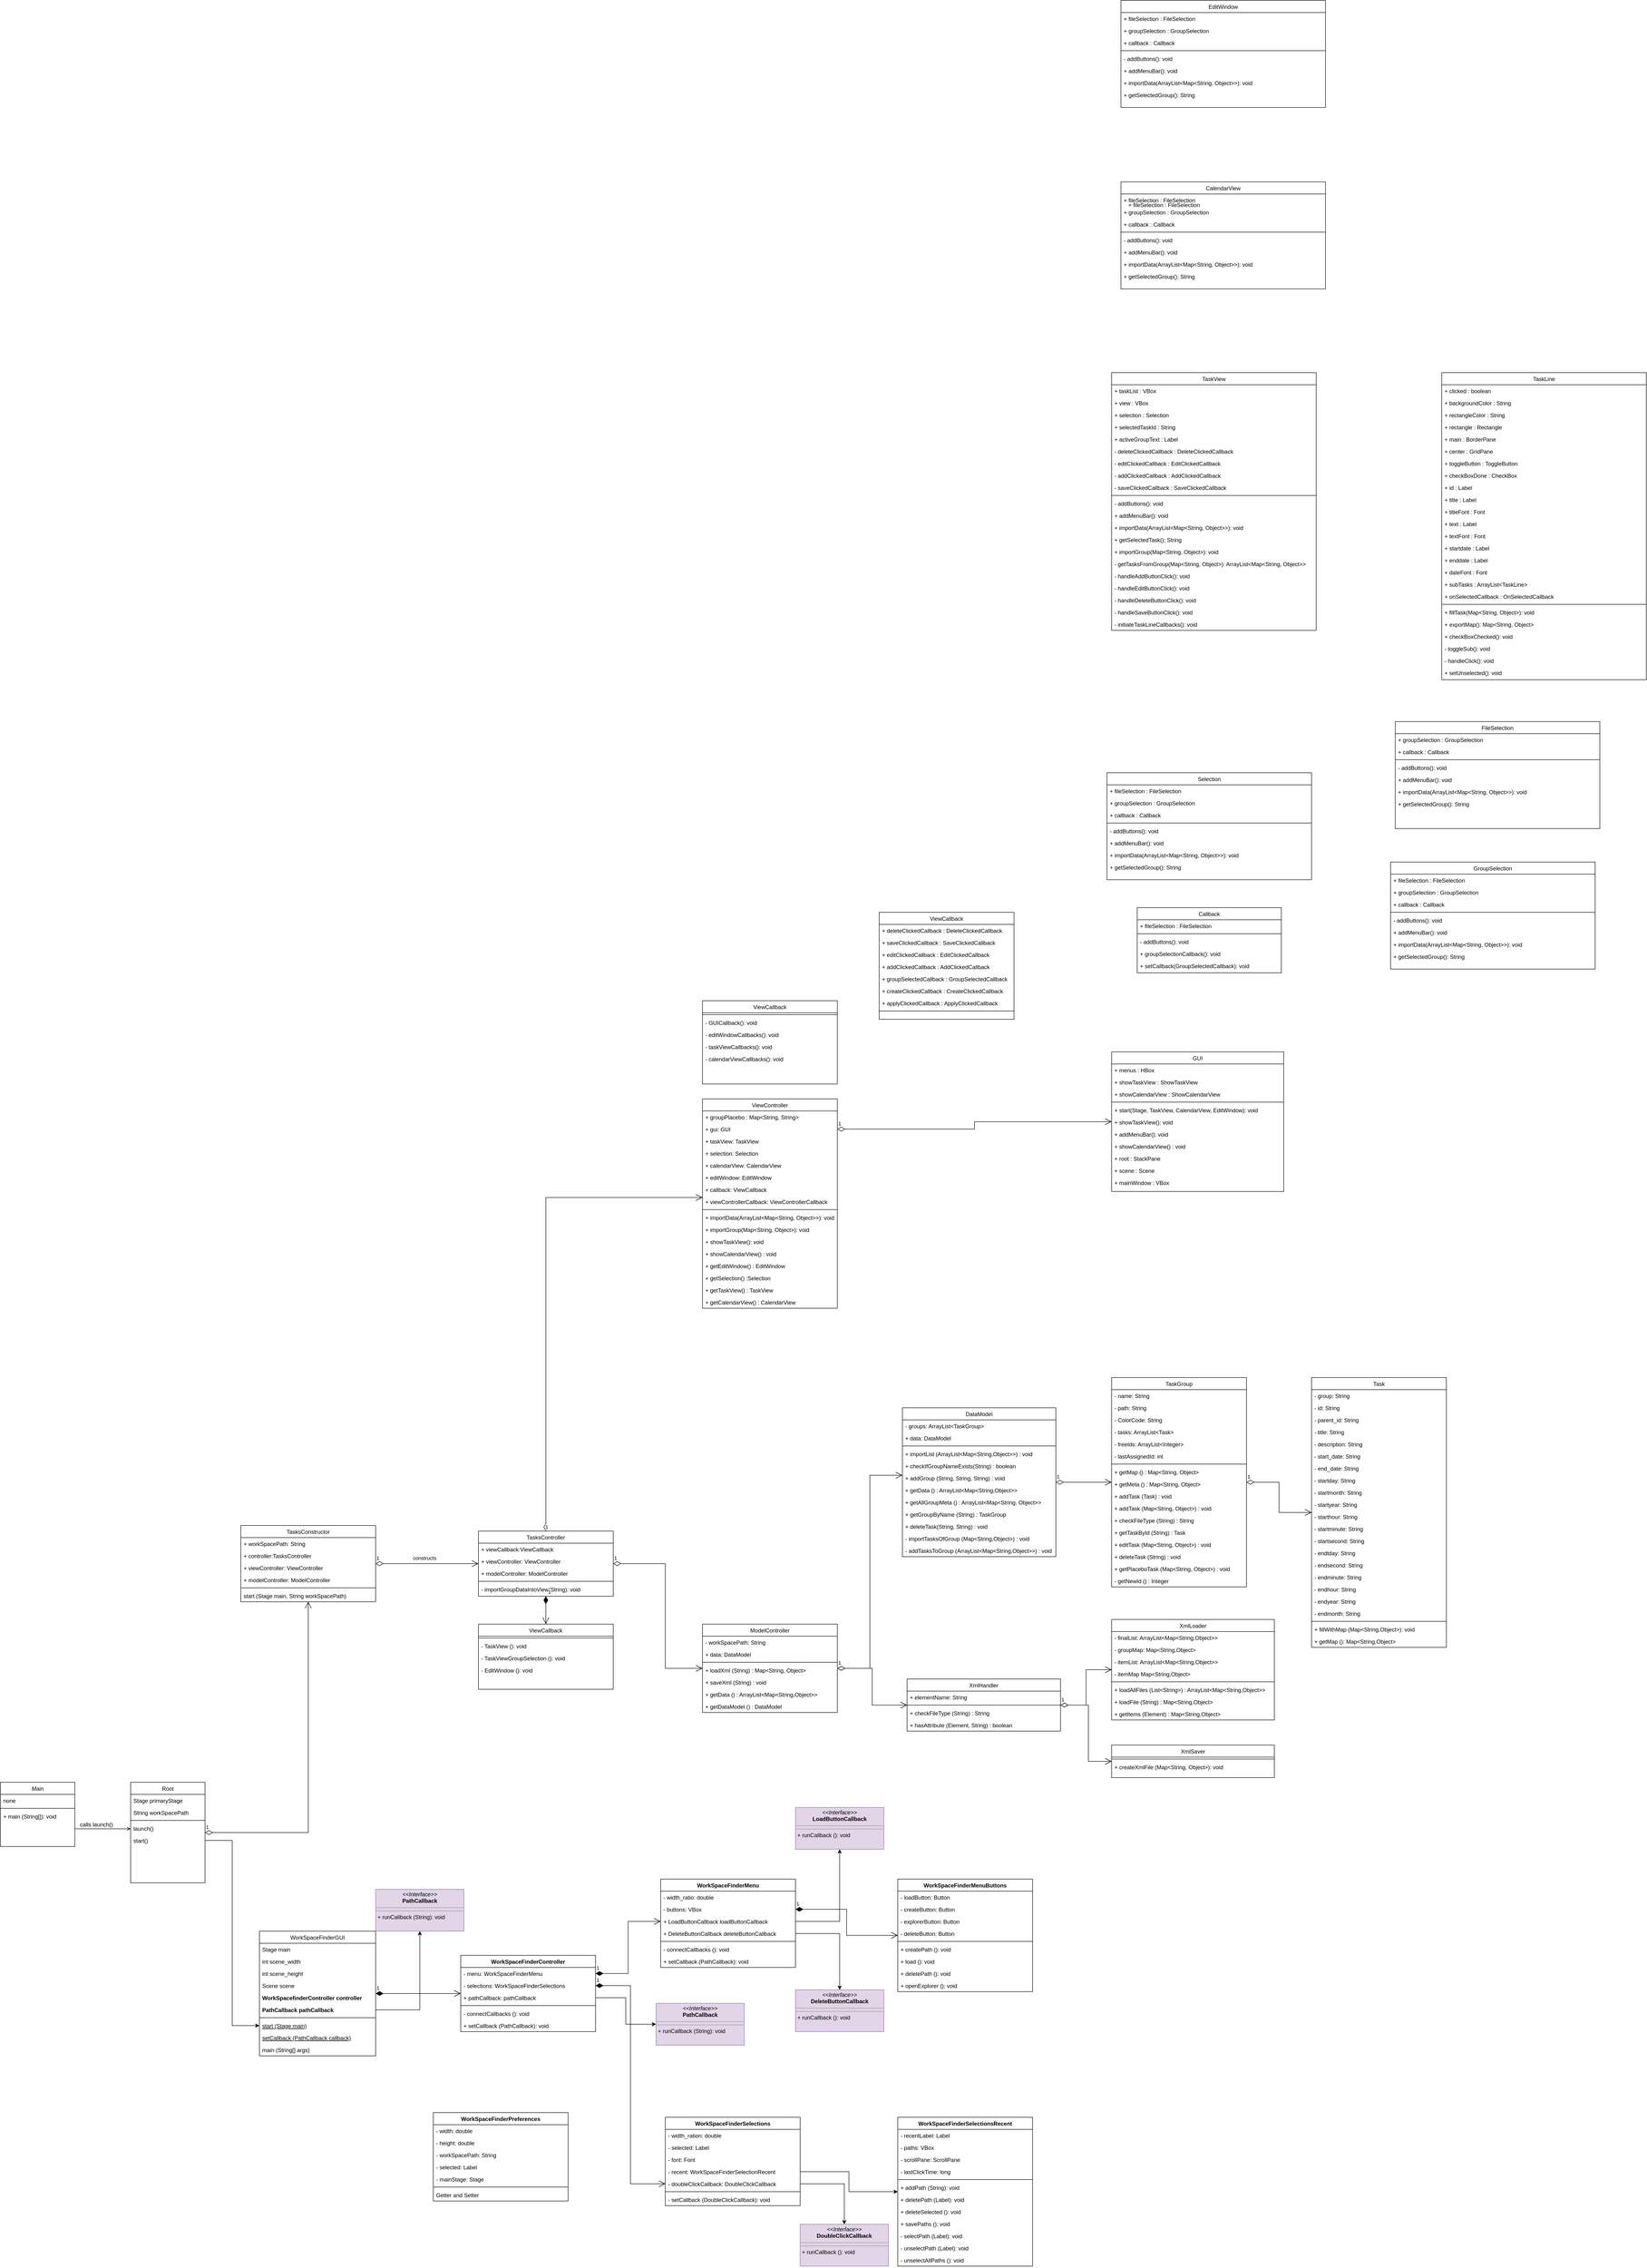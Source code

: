 <mxfile version="22.0.4" type="github">
  <diagram id="C5RBs43oDa-KdzZeNtuy" name="Page-1">
    <mxGraphModel dx="2336" dy="8244" grid="1" gridSize="10" guides="1" tooltips="1" connect="1" arrows="1" fold="1" page="1" pageScale="1" pageWidth="827" pageHeight="1169" math="0" shadow="0">
      <root>
        <mxCell id="WIyWlLk6GJQsqaUBKTNV-0" />
        <mxCell id="WIyWlLk6GJQsqaUBKTNV-1" parent="WIyWlLk6GJQsqaUBKTNV-0" />
        <mxCell id="zkfFHV4jXpPFQw0GAbJ--0" value="Main" style="swimlane;fontStyle=2;align=center;verticalAlign=top;childLayout=stackLayout;horizontal=1;startSize=26;horizontalStack=0;resizeParent=1;resizeLast=0;collapsible=1;marginBottom=0;rounded=0;shadow=0;strokeWidth=1;" parent="WIyWlLk6GJQsqaUBKTNV-1" vertex="1">
          <mxGeometry x="20" y="110" width="160" height="138" as="geometry">
            <mxRectangle x="230" y="140" width="160" height="26" as="alternateBounds" />
          </mxGeometry>
        </mxCell>
        <mxCell id="zkfFHV4jXpPFQw0GAbJ--3" value="none" style="text;align=left;verticalAlign=top;spacingLeft=4;spacingRight=4;overflow=hidden;rotatable=0;points=[[0,0.5],[1,0.5]];portConstraint=eastwest;rounded=0;shadow=0;html=0;" parent="zkfFHV4jXpPFQw0GAbJ--0" vertex="1">
          <mxGeometry y="26" width="160" height="26" as="geometry" />
        </mxCell>
        <mxCell id="zkfFHV4jXpPFQw0GAbJ--4" value="" style="line;html=1;strokeWidth=1;align=left;verticalAlign=middle;spacingTop=-1;spacingLeft=3;spacingRight=3;rotatable=0;labelPosition=right;points=[];portConstraint=eastwest;" parent="zkfFHV4jXpPFQw0GAbJ--0" vertex="1">
          <mxGeometry y="52" width="160" height="8" as="geometry" />
        </mxCell>
        <mxCell id="zkfFHV4jXpPFQw0GAbJ--5" value="+ main (String[]): void" style="text;align=left;verticalAlign=top;spacingLeft=4;spacingRight=4;overflow=hidden;rotatable=0;points=[[0,0.5],[1,0.5]];portConstraint=eastwest;" parent="zkfFHV4jXpPFQw0GAbJ--0" vertex="1">
          <mxGeometry y="60" width="160" height="26" as="geometry" />
        </mxCell>
        <mxCell id="zkfFHV4jXpPFQw0GAbJ--13" value="TasksConstructor" style="swimlane;fontStyle=0;align=center;verticalAlign=top;childLayout=stackLayout;horizontal=1;startSize=26;horizontalStack=0;resizeParent=1;resizeLast=0;collapsible=1;marginBottom=0;rounded=0;shadow=0;strokeWidth=1;" parent="WIyWlLk6GJQsqaUBKTNV-1" vertex="1">
          <mxGeometry x="537" y="-442" width="290" height="164" as="geometry">
            <mxRectangle x="340" y="380" width="170" height="26" as="alternateBounds" />
          </mxGeometry>
        </mxCell>
        <mxCell id="zkfFHV4jXpPFQw0GAbJ--14" value="+ workSpacePath: String " style="text;align=left;verticalAlign=top;spacingLeft=4;spacingRight=4;overflow=hidden;rotatable=0;points=[[0,0.5],[1,0.5]];portConstraint=eastwest;" parent="zkfFHV4jXpPFQw0GAbJ--13" vertex="1">
          <mxGeometry y="26" width="290" height="26" as="geometry" />
        </mxCell>
        <mxCell id="-atRnnwdna2SjUYWAT4b-6" value="+ controller:TasksController " style="text;align=left;verticalAlign=top;spacingLeft=4;spacingRight=4;overflow=hidden;rotatable=0;points=[[0,0.5],[1,0.5]];portConstraint=eastwest;" parent="zkfFHV4jXpPFQw0GAbJ--13" vertex="1">
          <mxGeometry y="52" width="290" height="26" as="geometry" />
        </mxCell>
        <mxCell id="-atRnnwdna2SjUYWAT4b-8" value="+ viewController: ViewController" style="text;align=left;verticalAlign=top;spacingLeft=4;spacingRight=4;overflow=hidden;rotatable=0;points=[[0,0.5],[1,0.5]];portConstraint=eastwest;" parent="zkfFHV4jXpPFQw0GAbJ--13" vertex="1">
          <mxGeometry y="78" width="290" height="26" as="geometry" />
        </mxCell>
        <mxCell id="-atRnnwdna2SjUYWAT4b-9" value="+ modelController: ModelController" style="text;align=left;verticalAlign=top;spacingLeft=4;spacingRight=4;overflow=hidden;rotatable=0;points=[[0,0.5],[1,0.5]];portConstraint=eastwest;" parent="zkfFHV4jXpPFQw0GAbJ--13" vertex="1">
          <mxGeometry y="104" width="290" height="26" as="geometry" />
        </mxCell>
        <mxCell id="zkfFHV4jXpPFQw0GAbJ--15" value="" style="line;html=1;strokeWidth=1;align=left;verticalAlign=middle;spacingTop=-1;spacingLeft=3;spacingRight=3;rotatable=0;labelPosition=right;points=[];portConstraint=eastwest;" parent="zkfFHV4jXpPFQw0GAbJ--13" vertex="1">
          <mxGeometry y="130" width="290" height="8" as="geometry" />
        </mxCell>
        <mxCell id="-atRnnwdna2SjUYWAT4b-7" value="start (Stage main, String workSpacePath)" style="text;align=left;verticalAlign=top;spacingLeft=4;spacingRight=4;overflow=hidden;rotatable=0;points=[[0,0.5],[1,0.5]];portConstraint=eastwest;" parent="zkfFHV4jXpPFQw0GAbJ--13" vertex="1">
          <mxGeometry y="138" width="290" height="26" as="geometry" />
        </mxCell>
        <mxCell id="zkfFHV4jXpPFQw0GAbJ--17" value="Root" style="swimlane;fontStyle=0;align=center;verticalAlign=top;childLayout=stackLayout;horizontal=1;startSize=26;horizontalStack=0;resizeParent=1;resizeLast=0;collapsible=1;marginBottom=0;rounded=0;shadow=0;strokeWidth=1;" parent="WIyWlLk6GJQsqaUBKTNV-1" vertex="1">
          <mxGeometry x="300" y="110" width="160" height="216" as="geometry">
            <mxRectangle x="550" y="140" width="160" height="26" as="alternateBounds" />
          </mxGeometry>
        </mxCell>
        <mxCell id="zkfFHV4jXpPFQw0GAbJ--22" value="Stage primaryStage" style="text;align=left;verticalAlign=top;spacingLeft=4;spacingRight=4;overflow=hidden;rotatable=0;points=[[0,0.5],[1,0.5]];portConstraint=eastwest;rounded=0;shadow=0;html=0;" parent="zkfFHV4jXpPFQw0GAbJ--17" vertex="1">
          <mxGeometry y="26" width="160" height="26" as="geometry" />
        </mxCell>
        <mxCell id="zkfFHV4jXpPFQw0GAbJ--21" value="String workSpacePath" style="text;align=left;verticalAlign=top;spacingLeft=4;spacingRight=4;overflow=hidden;rotatable=0;points=[[0,0.5],[1,0.5]];portConstraint=eastwest;rounded=0;shadow=0;html=0;" parent="zkfFHV4jXpPFQw0GAbJ--17" vertex="1">
          <mxGeometry y="52" width="160" height="26" as="geometry" />
        </mxCell>
        <mxCell id="zkfFHV4jXpPFQw0GAbJ--23" value="" style="line;html=1;strokeWidth=1;align=left;verticalAlign=middle;spacingTop=-1;spacingLeft=3;spacingRight=3;rotatable=0;labelPosition=right;points=[];portConstraint=eastwest;" parent="zkfFHV4jXpPFQw0GAbJ--17" vertex="1">
          <mxGeometry y="78" width="160" height="8" as="geometry" />
        </mxCell>
        <mxCell id="zkfFHV4jXpPFQw0GAbJ--24" value="launch()" style="text;align=left;verticalAlign=top;spacingLeft=4;spacingRight=4;overflow=hidden;rotatable=0;points=[[0,0.5],[1,0.5]];portConstraint=eastwest;" parent="zkfFHV4jXpPFQw0GAbJ--17" vertex="1">
          <mxGeometry y="86" width="160" height="26" as="geometry" />
        </mxCell>
        <mxCell id="-atRnnwdna2SjUYWAT4b-1" value="start()" style="text;align=left;verticalAlign=top;spacingLeft=4;spacingRight=4;overflow=hidden;rotatable=0;points=[[0,0.5],[1,0.5]];portConstraint=eastwest;" parent="zkfFHV4jXpPFQw0GAbJ--17" vertex="1">
          <mxGeometry y="112" width="160" height="26" as="geometry" />
        </mxCell>
        <mxCell id="zkfFHV4jXpPFQw0GAbJ--26" value="" style="endArrow=open;shadow=0;strokeWidth=1;rounded=0;endFill=1;edgeStyle=elbowEdgeStyle;elbow=vertical;exitX=1;exitY=0.5;exitDx=0;exitDy=0;" parent="WIyWlLk6GJQsqaUBKTNV-1" source="zkfFHV4jXpPFQw0GAbJ--5" target="zkfFHV4jXpPFQw0GAbJ--24" edge="1">
          <mxGeometry x="0.5" y="41" relative="1" as="geometry">
            <mxPoint x="100" y="310" as="sourcePoint" />
            <mxPoint x="240" y="210" as="targetPoint" />
            <mxPoint x="-40" y="32" as="offset" />
            <Array as="points">
              <mxPoint x="200" y="210" />
            </Array>
          </mxGeometry>
        </mxCell>
        <mxCell id="zkfFHV4jXpPFQw0GAbJ--27" value="" style="resizable=0;align=left;verticalAlign=bottom;labelBackgroundColor=none;fontSize=12;" parent="zkfFHV4jXpPFQw0GAbJ--26" connectable="0" vertex="1">
          <mxGeometry x="-1" relative="1" as="geometry">
            <mxPoint y="4" as="offset" />
          </mxGeometry>
        </mxCell>
        <mxCell id="zkfFHV4jXpPFQw0GAbJ--28" value="" style="resizable=0;align=right;verticalAlign=bottom;labelBackgroundColor=none;fontSize=12;" parent="zkfFHV4jXpPFQw0GAbJ--26" connectable="0" vertex="1">
          <mxGeometry x="1" relative="1" as="geometry">
            <mxPoint x="-7" y="4" as="offset" />
          </mxGeometry>
        </mxCell>
        <mxCell id="zkfFHV4jXpPFQw0GAbJ--29" value="&lt;div&gt;calls launch()&lt;br&gt;&lt;/div&gt;" style="text;html=1;resizable=0;points=[];;align=center;verticalAlign=middle;labelBackgroundColor=none;rounded=0;shadow=0;strokeWidth=1;fontSize=12;" parent="zkfFHV4jXpPFQw0GAbJ--26" vertex="1" connectable="0">
          <mxGeometry x="0.5" y="49" relative="1" as="geometry">
            <mxPoint x="-38" y="40" as="offset" />
          </mxGeometry>
        </mxCell>
        <mxCell id="-atRnnwdna2SjUYWAT4b-2" style="edgeStyle=orthogonalEdgeStyle;rounded=0;orthogonalLoop=1;jettySize=auto;html=1;" parent="WIyWlLk6GJQsqaUBKTNV-1" source="-atRnnwdna2SjUYWAT4b-1" target="-atRnnwdna2SjUYWAT4b-17" edge="1">
          <mxGeometry relative="1" as="geometry">
            <mxPoint x="560" y="587" as="targetPoint" />
          </mxGeometry>
        </mxCell>
        <mxCell id="-atRnnwdna2SjUYWAT4b-10" value="WorkSpaceFinderGUI" style="swimlane;fontStyle=0;align=center;verticalAlign=top;childLayout=stackLayout;horizontal=1;startSize=26;horizontalStack=0;resizeParent=1;resizeLast=0;collapsible=1;marginBottom=0;rounded=0;shadow=0;strokeWidth=1;" parent="WIyWlLk6GJQsqaUBKTNV-1" vertex="1">
          <mxGeometry x="577" y="430" width="250" height="268" as="geometry">
            <mxRectangle x="130" y="380" width="160" height="26" as="alternateBounds" />
          </mxGeometry>
        </mxCell>
        <mxCell id="-atRnnwdna2SjUYWAT4b-11" value="Stage main" style="text;align=left;verticalAlign=top;spacingLeft=4;spacingRight=4;overflow=hidden;rotatable=0;points=[[0,0.5],[1,0.5]];portConstraint=eastwest;" parent="-atRnnwdna2SjUYWAT4b-10" vertex="1">
          <mxGeometry y="26" width="250" height="26" as="geometry" />
        </mxCell>
        <mxCell id="-atRnnwdna2SjUYWAT4b-12" value="int scene_width" style="text;align=left;verticalAlign=top;spacingLeft=4;spacingRight=4;overflow=hidden;rotatable=0;points=[[0,0.5],[1,0.5]];portConstraint=eastwest;rounded=0;shadow=0;html=0;" parent="-atRnnwdna2SjUYWAT4b-10" vertex="1">
          <mxGeometry y="52" width="250" height="26" as="geometry" />
        </mxCell>
        <mxCell id="-atRnnwdna2SjUYWAT4b-13" value="int scene_height" style="text;align=left;verticalAlign=top;spacingLeft=4;spacingRight=4;overflow=hidden;rotatable=0;points=[[0,0.5],[1,0.5]];portConstraint=eastwest;rounded=0;shadow=0;html=0;" parent="-atRnnwdna2SjUYWAT4b-10" vertex="1">
          <mxGeometry y="78" width="250" height="26" as="geometry" />
        </mxCell>
        <mxCell id="-atRnnwdna2SjUYWAT4b-14" value="Scene scene" style="text;align=left;verticalAlign=top;spacingLeft=4;spacingRight=4;overflow=hidden;rotatable=0;points=[[0,0.5],[1,0.5]];portConstraint=eastwest;rounded=0;shadow=0;html=0;" parent="-atRnnwdna2SjUYWAT4b-10" vertex="1">
          <mxGeometry y="104" width="250" height="26" as="geometry" />
        </mxCell>
        <mxCell id="-atRnnwdna2SjUYWAT4b-15" value="WorkSpacefinderController controller" style="text;align=left;verticalAlign=top;spacingLeft=4;spacingRight=4;overflow=hidden;rotatable=0;points=[[0,0.5],[1,0.5]];portConstraint=eastwest;rounded=0;shadow=0;html=0;fontStyle=1" parent="-atRnnwdna2SjUYWAT4b-10" vertex="1">
          <mxGeometry y="130" width="250" height="26" as="geometry" />
        </mxCell>
        <mxCell id="-atRnnwdna2SjUYWAT4b-28" value="PathCallback pathCallback" style="text;align=left;verticalAlign=top;spacingLeft=4;spacingRight=4;overflow=hidden;rotatable=0;points=[[0,0.5],[1,0.5]];portConstraint=eastwest;rounded=0;shadow=0;html=0;fontStyle=1" parent="-atRnnwdna2SjUYWAT4b-10" vertex="1">
          <mxGeometry y="156" width="250" height="26" as="geometry" />
        </mxCell>
        <mxCell id="-atRnnwdna2SjUYWAT4b-16" value="" style="line;html=1;strokeWidth=1;align=left;verticalAlign=middle;spacingTop=-1;spacingLeft=3;spacingRight=3;rotatable=0;labelPosition=right;points=[];portConstraint=eastwest;" parent="-atRnnwdna2SjUYWAT4b-10" vertex="1">
          <mxGeometry y="182" width="250" height="8" as="geometry" />
        </mxCell>
        <mxCell id="-atRnnwdna2SjUYWAT4b-17" value="start (Stage main)" style="text;align=left;verticalAlign=top;spacingLeft=4;spacingRight=4;overflow=hidden;rotatable=0;points=[[0,0.5],[1,0.5]];portConstraint=eastwest;fontStyle=4" parent="-atRnnwdna2SjUYWAT4b-10" vertex="1">
          <mxGeometry y="190" width="250" height="26" as="geometry" />
        </mxCell>
        <mxCell id="-atRnnwdna2SjUYWAT4b-29" value="setCallback (PathCallback callback)" style="text;align=left;verticalAlign=top;spacingLeft=4;spacingRight=4;overflow=hidden;rotatable=0;points=[[0,0.5],[1,0.5]];portConstraint=eastwest;fontStyle=4" parent="-atRnnwdna2SjUYWAT4b-10" vertex="1">
          <mxGeometry y="216" width="250" height="26" as="geometry" />
        </mxCell>
        <mxCell id="-atRnnwdna2SjUYWAT4b-18" value="main (String[] args)" style="text;align=left;verticalAlign=top;spacingLeft=4;spacingRight=4;overflow=hidden;rotatable=0;points=[[0,0.5],[1,0.5]];portConstraint=eastwest;" parent="-atRnnwdna2SjUYWAT4b-10" vertex="1">
          <mxGeometry y="242" width="250" height="26" as="geometry" />
        </mxCell>
        <mxCell id="-atRnnwdna2SjUYWAT4b-31" value="&lt;p style=&quot;margin:0px;margin-top:4px;text-align:center;&quot;&gt;&lt;i&gt;&amp;lt;&amp;lt;Interface&amp;gt;&amp;gt;&lt;/i&gt;&lt;br&gt;&lt;b&gt;PathCallback&lt;/b&gt;&lt;br&gt;&lt;/p&gt;&lt;hr size=&quot;1&quot;&gt;&lt;hr size=&quot;1&quot;&gt;&lt;p style=&quot;margin:0px;margin-left:4px;&quot;&gt;+ runCallback (String): void&lt;br&gt;&lt;br&gt;&lt;/p&gt;" style="verticalAlign=top;align=left;overflow=fill;fontSize=12;fontFamily=Helvetica;html=1;whiteSpace=wrap;fillColor=#e1d5e7;strokeColor=#9673a6;" parent="WIyWlLk6GJQsqaUBKTNV-1" vertex="1">
          <mxGeometry x="827" y="340" width="190" height="90" as="geometry" />
        </mxCell>
        <mxCell id="-atRnnwdna2SjUYWAT4b-35" value="WorkSpaceFinderController" style="swimlane;fontStyle=1;align=center;verticalAlign=top;childLayout=stackLayout;horizontal=1;startSize=26;horizontalStack=0;resizeParent=1;resizeParentMax=0;resizeLast=0;collapsible=1;marginBottom=0;whiteSpace=wrap;html=1;" parent="WIyWlLk6GJQsqaUBKTNV-1" vertex="1">
          <mxGeometry x="1010" y="482" width="290" height="164" as="geometry" />
        </mxCell>
        <mxCell id="-atRnnwdna2SjUYWAT4b-36" value="- menu: WorkSpaceFinderMenu" style="text;strokeColor=none;fillColor=none;align=left;verticalAlign=top;spacingLeft=4;spacingRight=4;overflow=hidden;rotatable=0;points=[[0,0.5],[1,0.5]];portConstraint=eastwest;whiteSpace=wrap;html=1;" parent="-atRnnwdna2SjUYWAT4b-35" vertex="1">
          <mxGeometry y="26" width="290" height="26" as="geometry" />
        </mxCell>
        <mxCell id="-atRnnwdna2SjUYWAT4b-39" value="- selections: WorkSpaceFinderSelections" style="text;strokeColor=none;fillColor=none;align=left;verticalAlign=top;spacingLeft=4;spacingRight=4;overflow=hidden;rotatable=0;points=[[0,0.5],[1,0.5]];portConstraint=eastwest;whiteSpace=wrap;html=1;" parent="-atRnnwdna2SjUYWAT4b-35" vertex="1">
          <mxGeometry y="52" width="290" height="26" as="geometry" />
        </mxCell>
        <mxCell id="-atRnnwdna2SjUYWAT4b-41" value="+ pathCallback: pathCallback" style="text;strokeColor=none;fillColor=none;align=left;verticalAlign=top;spacingLeft=4;spacingRight=4;overflow=hidden;rotatable=0;points=[[0,0.5],[1,0.5]];portConstraint=eastwest;whiteSpace=wrap;html=1;" parent="-atRnnwdna2SjUYWAT4b-35" vertex="1">
          <mxGeometry y="78" width="290" height="26" as="geometry" />
        </mxCell>
        <mxCell id="-atRnnwdna2SjUYWAT4b-37" value="" style="line;strokeWidth=1;fillColor=none;align=left;verticalAlign=middle;spacingTop=-1;spacingLeft=3;spacingRight=3;rotatable=0;labelPosition=right;points=[];portConstraint=eastwest;strokeColor=inherit;" parent="-atRnnwdna2SjUYWAT4b-35" vertex="1">
          <mxGeometry y="104" width="290" height="8" as="geometry" />
        </mxCell>
        <mxCell id="-atRnnwdna2SjUYWAT4b-38" value="- connectCallbacks (): void" style="text;strokeColor=none;fillColor=none;align=left;verticalAlign=top;spacingLeft=4;spacingRight=4;overflow=hidden;rotatable=0;points=[[0,0.5],[1,0.5]];portConstraint=eastwest;whiteSpace=wrap;html=1;" parent="-atRnnwdna2SjUYWAT4b-35" vertex="1">
          <mxGeometry y="112" width="290" height="26" as="geometry" />
        </mxCell>
        <mxCell id="-atRnnwdna2SjUYWAT4b-40" value="+ setCallback (PathCallback): void" style="text;strokeColor=none;fillColor=none;align=left;verticalAlign=top;spacingLeft=4;spacingRight=4;overflow=hidden;rotatable=0;points=[[0,0.5],[1,0.5]];portConstraint=eastwest;whiteSpace=wrap;html=1;" parent="-atRnnwdna2SjUYWAT4b-35" vertex="1">
          <mxGeometry y="138" width="290" height="26" as="geometry" />
        </mxCell>
        <mxCell id="-atRnnwdna2SjUYWAT4b-42" value="1" style="endArrow=open;html=1;endSize=12;startArrow=diamondThin;startSize=14;startFill=1;edgeStyle=orthogonalEdgeStyle;align=left;verticalAlign=bottom;rounded=0;entryX=0;entryY=0.5;entryDx=0;entryDy=0;exitX=1;exitY=0.5;exitDx=0;exitDy=0;" parent="WIyWlLk6GJQsqaUBKTNV-1" source="-atRnnwdna2SjUYWAT4b-10" target="-atRnnwdna2SjUYWAT4b-35" edge="1">
          <mxGeometry x="-1" y="3" relative="1" as="geometry">
            <mxPoint x="820" y="450" as="sourcePoint" />
            <mxPoint x="980" y="450" as="targetPoint" />
          </mxGeometry>
        </mxCell>
        <mxCell id="-atRnnwdna2SjUYWAT4b-43" value="WorkSpaceFinderMenu" style="swimlane;fontStyle=1;align=center;verticalAlign=top;childLayout=stackLayout;horizontal=1;startSize=26;horizontalStack=0;resizeParent=1;resizeParentMax=0;resizeLast=0;collapsible=1;marginBottom=0;whiteSpace=wrap;html=1;" parent="WIyWlLk6GJQsqaUBKTNV-1" vertex="1">
          <mxGeometry x="1440" y="318" width="290" height="190" as="geometry" />
        </mxCell>
        <mxCell id="-atRnnwdna2SjUYWAT4b-44" value="- width_ratio: double" style="text;strokeColor=none;fillColor=none;align=left;verticalAlign=top;spacingLeft=4;spacingRight=4;overflow=hidden;rotatable=0;points=[[0,0.5],[1,0.5]];portConstraint=eastwest;whiteSpace=wrap;html=1;" parent="-atRnnwdna2SjUYWAT4b-43" vertex="1">
          <mxGeometry y="26" width="290" height="26" as="geometry" />
        </mxCell>
        <mxCell id="-atRnnwdna2SjUYWAT4b-45" value="- buttons: VBox" style="text;strokeColor=none;fillColor=none;align=left;verticalAlign=top;spacingLeft=4;spacingRight=4;overflow=hidden;rotatable=0;points=[[0,0.5],[1,0.5]];portConstraint=eastwest;whiteSpace=wrap;html=1;" parent="-atRnnwdna2SjUYWAT4b-43" vertex="1">
          <mxGeometry y="52" width="290" height="26" as="geometry" />
        </mxCell>
        <mxCell id="-atRnnwdna2SjUYWAT4b-46" value="+ LoadButtonCallback loadButtonCallback" style="text;strokeColor=none;fillColor=none;align=left;verticalAlign=top;spacingLeft=4;spacingRight=4;overflow=hidden;rotatable=0;points=[[0,0.5],[1,0.5]];portConstraint=eastwest;whiteSpace=wrap;html=1;" parent="-atRnnwdna2SjUYWAT4b-43" vertex="1">
          <mxGeometry y="78" width="290" height="26" as="geometry" />
        </mxCell>
        <mxCell id="-atRnnwdna2SjUYWAT4b-57" value="+ DeleteButtonCallback deleteButtonCallback" style="text;strokeColor=none;fillColor=none;align=left;verticalAlign=top;spacingLeft=4;spacingRight=4;overflow=hidden;rotatable=0;points=[[0,0.5],[1,0.5]];portConstraint=eastwest;whiteSpace=wrap;html=1;" parent="-atRnnwdna2SjUYWAT4b-43" vertex="1">
          <mxGeometry y="104" width="290" height="26" as="geometry" />
        </mxCell>
        <mxCell id="-atRnnwdna2SjUYWAT4b-47" value="" style="line;strokeWidth=1;fillColor=none;align=left;verticalAlign=middle;spacingTop=-1;spacingLeft=3;spacingRight=3;rotatable=0;labelPosition=right;points=[];portConstraint=eastwest;strokeColor=inherit;" parent="-atRnnwdna2SjUYWAT4b-43" vertex="1">
          <mxGeometry y="130" width="290" height="8" as="geometry" />
        </mxCell>
        <mxCell id="-atRnnwdna2SjUYWAT4b-48" value="- connectCallbacks (): void" style="text;strokeColor=none;fillColor=none;align=left;verticalAlign=top;spacingLeft=4;spacingRight=4;overflow=hidden;rotatable=0;points=[[0,0.5],[1,0.5]];portConstraint=eastwest;whiteSpace=wrap;html=1;" parent="-atRnnwdna2SjUYWAT4b-43" vertex="1">
          <mxGeometry y="138" width="290" height="26" as="geometry" />
        </mxCell>
        <mxCell id="-atRnnwdna2SjUYWAT4b-49" value="+ setCallback (PathCallback): void" style="text;strokeColor=none;fillColor=none;align=left;verticalAlign=top;spacingLeft=4;spacingRight=4;overflow=hidden;rotatable=0;points=[[0,0.5],[1,0.5]];portConstraint=eastwest;whiteSpace=wrap;html=1;" parent="-atRnnwdna2SjUYWAT4b-43" vertex="1">
          <mxGeometry y="164" width="290" height="26" as="geometry" />
        </mxCell>
        <mxCell id="-atRnnwdna2SjUYWAT4b-50" value="WorkSpaceFinderSelections" style="swimlane;fontStyle=1;align=center;verticalAlign=top;childLayout=stackLayout;horizontal=1;startSize=26;horizontalStack=0;resizeParent=1;resizeParentMax=0;resizeLast=0;collapsible=1;marginBottom=0;whiteSpace=wrap;html=1;" parent="WIyWlLk6GJQsqaUBKTNV-1" vertex="1">
          <mxGeometry x="1450" y="830" width="290" height="190" as="geometry" />
        </mxCell>
        <mxCell id="-atRnnwdna2SjUYWAT4b-51" value="- width_ration: double" style="text;strokeColor=none;fillColor=none;align=left;verticalAlign=top;spacingLeft=4;spacingRight=4;overflow=hidden;rotatable=0;points=[[0,0.5],[1,0.5]];portConstraint=eastwest;whiteSpace=wrap;html=1;" parent="-atRnnwdna2SjUYWAT4b-50" vertex="1">
          <mxGeometry y="26" width="290" height="26" as="geometry" />
        </mxCell>
        <mxCell id="-atRnnwdna2SjUYWAT4b-81" value="- selected: Label" style="text;strokeColor=none;fillColor=none;align=left;verticalAlign=top;spacingLeft=4;spacingRight=4;overflow=hidden;rotatable=0;points=[[0,0.5],[1,0.5]];portConstraint=eastwest;whiteSpace=wrap;html=1;" parent="-atRnnwdna2SjUYWAT4b-50" vertex="1">
          <mxGeometry y="52" width="290" height="26" as="geometry" />
        </mxCell>
        <mxCell id="-atRnnwdna2SjUYWAT4b-52" value="- font: Font" style="text;strokeColor=none;fillColor=none;align=left;verticalAlign=top;spacingLeft=4;spacingRight=4;overflow=hidden;rotatable=0;points=[[0,0.5],[1,0.5]];portConstraint=eastwest;whiteSpace=wrap;html=1;" parent="-atRnnwdna2SjUYWAT4b-50" vertex="1">
          <mxGeometry y="78" width="290" height="26" as="geometry" />
        </mxCell>
        <mxCell id="-atRnnwdna2SjUYWAT4b-97" value="- recent: WorkSpaceFinderSelectionRecent" style="text;strokeColor=none;fillColor=none;align=left;verticalAlign=top;spacingLeft=4;spacingRight=4;overflow=hidden;rotatable=0;points=[[0,0.5],[1,0.5]];portConstraint=eastwest;whiteSpace=wrap;html=1;" parent="-atRnnwdna2SjUYWAT4b-50" vertex="1">
          <mxGeometry y="104" width="290" height="26" as="geometry" />
        </mxCell>
        <mxCell id="-atRnnwdna2SjUYWAT4b-53" value="- doubleClickCallback: DoubleClickCallback" style="text;strokeColor=none;fillColor=none;align=left;verticalAlign=top;spacingLeft=4;spacingRight=4;overflow=hidden;rotatable=0;points=[[0,0.5],[1,0.5]];portConstraint=eastwest;whiteSpace=wrap;html=1;" parent="-atRnnwdna2SjUYWAT4b-50" vertex="1">
          <mxGeometry y="130" width="290" height="26" as="geometry" />
        </mxCell>
        <mxCell id="-atRnnwdna2SjUYWAT4b-54" value="" style="line;strokeWidth=1;fillColor=none;align=left;verticalAlign=middle;spacingTop=-1;spacingLeft=3;spacingRight=3;rotatable=0;labelPosition=right;points=[];portConstraint=eastwest;strokeColor=inherit;" parent="-atRnnwdna2SjUYWAT4b-50" vertex="1">
          <mxGeometry y="156" width="290" height="8" as="geometry" />
        </mxCell>
        <mxCell id="-atRnnwdna2SjUYWAT4b-80" value="- setCallback (DoubleClickCallback): void" style="text;strokeColor=none;fillColor=none;align=left;verticalAlign=top;spacingLeft=4;spacingRight=4;overflow=hidden;rotatable=0;points=[[0,0.5],[1,0.5]];portConstraint=eastwest;whiteSpace=wrap;html=1;" parent="-atRnnwdna2SjUYWAT4b-50" vertex="1">
          <mxGeometry y="164" width="290" height="26" as="geometry" />
        </mxCell>
        <mxCell id="-atRnnwdna2SjUYWAT4b-58" value="WorkSpaceFinderMenuButtons" style="swimlane;fontStyle=1;align=center;verticalAlign=top;childLayout=stackLayout;horizontal=1;startSize=26;horizontalStack=0;resizeParent=1;resizeParentMax=0;resizeLast=0;collapsible=1;marginBottom=0;whiteSpace=wrap;html=1;" parent="WIyWlLk6GJQsqaUBKTNV-1" vertex="1">
          <mxGeometry x="1950" y="318" width="290" height="242" as="geometry" />
        </mxCell>
        <mxCell id="-atRnnwdna2SjUYWAT4b-59" value="- loadButton: Button" style="text;strokeColor=none;fillColor=none;align=left;verticalAlign=top;spacingLeft=4;spacingRight=4;overflow=hidden;rotatable=0;points=[[0,0.5],[1,0.5]];portConstraint=eastwest;whiteSpace=wrap;html=1;" parent="-atRnnwdna2SjUYWAT4b-58" vertex="1">
          <mxGeometry y="26" width="290" height="26" as="geometry" />
        </mxCell>
        <mxCell id="-atRnnwdna2SjUYWAT4b-60" value="- createButton: Button" style="text;strokeColor=none;fillColor=none;align=left;verticalAlign=top;spacingLeft=4;spacingRight=4;overflow=hidden;rotatable=0;points=[[0,0.5],[1,0.5]];portConstraint=eastwest;whiteSpace=wrap;html=1;" parent="-atRnnwdna2SjUYWAT4b-58" vertex="1">
          <mxGeometry y="52" width="290" height="26" as="geometry" />
        </mxCell>
        <mxCell id="-atRnnwdna2SjUYWAT4b-68" value="- explorerButton: Button" style="text;strokeColor=none;fillColor=none;align=left;verticalAlign=top;spacingLeft=4;spacingRight=4;overflow=hidden;rotatable=0;points=[[0,0.5],[1,0.5]];portConstraint=eastwest;whiteSpace=wrap;html=1;" parent="-atRnnwdna2SjUYWAT4b-58" vertex="1">
          <mxGeometry y="78" width="290" height="26" as="geometry" />
        </mxCell>
        <mxCell id="-atRnnwdna2SjUYWAT4b-69" value="- deleteButton: Button" style="text;strokeColor=none;fillColor=none;align=left;verticalAlign=top;spacingLeft=4;spacingRight=4;overflow=hidden;rotatable=0;points=[[0,0.5],[1,0.5]];portConstraint=eastwest;whiteSpace=wrap;html=1;" parent="-atRnnwdna2SjUYWAT4b-58" vertex="1">
          <mxGeometry y="104" width="290" height="26" as="geometry" />
        </mxCell>
        <mxCell id="-atRnnwdna2SjUYWAT4b-63" value="" style="line;strokeWidth=1;fillColor=none;align=left;verticalAlign=middle;spacingTop=-1;spacingLeft=3;spacingRight=3;rotatable=0;labelPosition=right;points=[];portConstraint=eastwest;strokeColor=inherit;" parent="-atRnnwdna2SjUYWAT4b-58" vertex="1">
          <mxGeometry y="130" width="290" height="8" as="geometry" />
        </mxCell>
        <mxCell id="-atRnnwdna2SjUYWAT4b-64" value="+ createPath (): void" style="text;strokeColor=none;fillColor=none;align=left;verticalAlign=top;spacingLeft=4;spacingRight=4;overflow=hidden;rotatable=0;points=[[0,0.5],[1,0.5]];portConstraint=eastwest;whiteSpace=wrap;html=1;" parent="-atRnnwdna2SjUYWAT4b-58" vertex="1">
          <mxGeometry y="138" width="290" height="26" as="geometry" />
        </mxCell>
        <mxCell id="-atRnnwdna2SjUYWAT4b-65" value="+ load (): void" style="text;strokeColor=none;fillColor=none;align=left;verticalAlign=top;spacingLeft=4;spacingRight=4;overflow=hidden;rotatable=0;points=[[0,0.5],[1,0.5]];portConstraint=eastwest;whiteSpace=wrap;html=1;" parent="-atRnnwdna2SjUYWAT4b-58" vertex="1">
          <mxGeometry y="164" width="290" height="26" as="geometry" />
        </mxCell>
        <mxCell id="-atRnnwdna2SjUYWAT4b-70" value="+ deletePath (): void" style="text;strokeColor=none;fillColor=none;align=left;verticalAlign=top;spacingLeft=4;spacingRight=4;overflow=hidden;rotatable=0;points=[[0,0.5],[1,0.5]];portConstraint=eastwest;whiteSpace=wrap;html=1;" parent="-atRnnwdna2SjUYWAT4b-58" vertex="1">
          <mxGeometry y="190" width="290" height="26" as="geometry" />
        </mxCell>
        <mxCell id="-atRnnwdna2SjUYWAT4b-71" value="+ openExplorer (): void" style="text;strokeColor=none;fillColor=none;align=left;verticalAlign=top;spacingLeft=4;spacingRight=4;overflow=hidden;rotatable=0;points=[[0,0.5],[1,0.5]];portConstraint=eastwest;whiteSpace=wrap;html=1;" parent="-atRnnwdna2SjUYWAT4b-58" vertex="1">
          <mxGeometry y="216" width="290" height="26" as="geometry" />
        </mxCell>
        <mxCell id="-atRnnwdna2SjUYWAT4b-73" value="1" style="endArrow=open;html=1;endSize=12;startArrow=diamondThin;startSize=14;startFill=1;edgeStyle=orthogonalEdgeStyle;align=left;verticalAlign=bottom;rounded=0;entryX=0;entryY=0.5;entryDx=0;entryDy=0;" parent="WIyWlLk6GJQsqaUBKTNV-1" source="-atRnnwdna2SjUYWAT4b-39" target="-atRnnwdna2SjUYWAT4b-53" edge="1">
          <mxGeometry x="-1" y="3" relative="1" as="geometry">
            <mxPoint x="1290" y="570" as="sourcePoint" />
            <mxPoint x="1450" y="570" as="targetPoint" />
          </mxGeometry>
        </mxCell>
        <mxCell id="-atRnnwdna2SjUYWAT4b-72" value="1" style="endArrow=open;html=1;endSize=12;startArrow=diamondThin;startSize=14;startFill=1;edgeStyle=orthogonalEdgeStyle;align=left;verticalAlign=bottom;rounded=0;entryX=0;entryY=0.5;entryDx=0;entryDy=0;" parent="WIyWlLk6GJQsqaUBKTNV-1" source="-atRnnwdna2SjUYWAT4b-36" target="-atRnnwdna2SjUYWAT4b-46" edge="1">
          <mxGeometry x="-1" y="3" relative="1" as="geometry">
            <mxPoint x="1300" y="570" as="sourcePoint" />
            <mxPoint x="1460" y="570" as="targetPoint" />
          </mxGeometry>
        </mxCell>
        <mxCell id="-atRnnwdna2SjUYWAT4b-67" value="1" style="endArrow=open;html=1;endSize=12;startArrow=diamondThin;startSize=14;startFill=1;edgeStyle=orthogonalEdgeStyle;align=left;verticalAlign=bottom;rounded=0;" parent="WIyWlLk6GJQsqaUBKTNV-1" source="-atRnnwdna2SjUYWAT4b-45" target="-atRnnwdna2SjUYWAT4b-58" edge="1">
          <mxGeometry x="-1" y="3" relative="1" as="geometry">
            <mxPoint x="1730" y="410" as="sourcePoint" />
            <mxPoint x="1950" y="409" as="targetPoint" />
          </mxGeometry>
        </mxCell>
        <mxCell id="-atRnnwdna2SjUYWAT4b-74" value="&lt;p style=&quot;margin:0px;margin-top:4px;text-align:center;&quot;&gt;&lt;i&gt;&amp;lt;&amp;lt;Interface&amp;gt;&amp;gt;&lt;/i&gt;&lt;br&gt;&lt;b&gt;LoadButtonCallback&lt;/b&gt;&lt;br&gt;&lt;/p&gt;&lt;hr size=&quot;1&quot;&gt;&lt;hr size=&quot;1&quot;&gt;&lt;p style=&quot;margin:0px;margin-left:4px;&quot;&gt;+ runCallback (): void&lt;br&gt;&lt;br&gt;&lt;/p&gt;" style="verticalAlign=top;align=left;overflow=fill;fontSize=12;fontFamily=Helvetica;html=1;whiteSpace=wrap;fillColor=#e1d5e7;strokeColor=#9673a6;" parent="WIyWlLk6GJQsqaUBKTNV-1" vertex="1">
          <mxGeometry x="1730" y="164" width="190" height="90" as="geometry" />
        </mxCell>
        <mxCell id="-atRnnwdna2SjUYWAT4b-75" value="&lt;p style=&quot;margin:0px;margin-top:4px;text-align:center;&quot;&gt;&lt;i&gt;&amp;lt;&amp;lt;Interface&amp;gt;&amp;gt;&lt;/i&gt;&lt;br&gt;&lt;b&gt;DeleteButtonCallback&lt;/b&gt;&lt;br&gt;&lt;/p&gt;&lt;hr size=&quot;1&quot;&gt;&lt;hr size=&quot;1&quot;&gt;&lt;p style=&quot;margin:0px;margin-left:4px;&quot;&gt;+ runCallback (): void&lt;br&gt;&lt;br&gt;&lt;/p&gt;" style="verticalAlign=top;align=left;overflow=fill;fontSize=12;fontFamily=Helvetica;html=1;whiteSpace=wrap;fillColor=#e1d5e7;strokeColor=#9673a6;" parent="WIyWlLk6GJQsqaUBKTNV-1" vertex="1">
          <mxGeometry x="1730" y="556" width="190" height="90" as="geometry" />
        </mxCell>
        <mxCell id="-atRnnwdna2SjUYWAT4b-77" style="edgeStyle=orthogonalEdgeStyle;rounded=0;orthogonalLoop=1;jettySize=auto;html=1;" parent="WIyWlLk6GJQsqaUBKTNV-1" source="-atRnnwdna2SjUYWAT4b-57" target="-atRnnwdna2SjUYWAT4b-75" edge="1">
          <mxGeometry relative="1" as="geometry" />
        </mxCell>
        <mxCell id="-atRnnwdna2SjUYWAT4b-79" style="edgeStyle=orthogonalEdgeStyle;rounded=0;orthogonalLoop=1;jettySize=auto;html=1;" parent="WIyWlLk6GJQsqaUBKTNV-1" source="-atRnnwdna2SjUYWAT4b-46" target="-atRnnwdna2SjUYWAT4b-74" edge="1">
          <mxGeometry relative="1" as="geometry" />
        </mxCell>
        <mxCell id="-atRnnwdna2SjUYWAT4b-82" style="edgeStyle=orthogonalEdgeStyle;rounded=0;orthogonalLoop=1;jettySize=auto;html=1;" parent="WIyWlLk6GJQsqaUBKTNV-1" source="-atRnnwdna2SjUYWAT4b-28" target="-atRnnwdna2SjUYWAT4b-31" edge="1">
          <mxGeometry relative="1" as="geometry" />
        </mxCell>
        <mxCell id="-atRnnwdna2SjUYWAT4b-83" value="WorkSpaceFinderSelectionsRecent" style="swimlane;fontStyle=1;align=center;verticalAlign=top;childLayout=stackLayout;horizontal=1;startSize=26;horizontalStack=0;resizeParent=1;resizeParentMax=0;resizeLast=0;collapsible=1;marginBottom=0;whiteSpace=wrap;html=1;" parent="WIyWlLk6GJQsqaUBKTNV-1" vertex="1">
          <mxGeometry x="1950" y="830" width="290" height="320" as="geometry" />
        </mxCell>
        <mxCell id="-atRnnwdna2SjUYWAT4b-84" value="- recentLabel: Label" style="text;strokeColor=none;fillColor=none;align=left;verticalAlign=top;spacingLeft=4;spacingRight=4;overflow=hidden;rotatable=0;points=[[0,0.5],[1,0.5]];portConstraint=eastwest;whiteSpace=wrap;html=1;" parent="-atRnnwdna2SjUYWAT4b-83" vertex="1">
          <mxGeometry y="26" width="290" height="26" as="geometry" />
        </mxCell>
        <mxCell id="-atRnnwdna2SjUYWAT4b-85" value="- paths: VBox" style="text;strokeColor=none;fillColor=none;align=left;verticalAlign=top;spacingLeft=4;spacingRight=4;overflow=hidden;rotatable=0;points=[[0,0.5],[1,0.5]];portConstraint=eastwest;whiteSpace=wrap;html=1;" parent="-atRnnwdna2SjUYWAT4b-83" vertex="1">
          <mxGeometry y="52" width="290" height="26" as="geometry" />
        </mxCell>
        <mxCell id="-atRnnwdna2SjUYWAT4b-86" value="- scrollPane: ScrollPane" style="text;strokeColor=none;fillColor=none;align=left;verticalAlign=top;spacingLeft=4;spacingRight=4;overflow=hidden;rotatable=0;points=[[0,0.5],[1,0.5]];portConstraint=eastwest;whiteSpace=wrap;html=1;" parent="-atRnnwdna2SjUYWAT4b-83" vertex="1">
          <mxGeometry y="78" width="290" height="26" as="geometry" />
        </mxCell>
        <mxCell id="-atRnnwdna2SjUYWAT4b-90" value="- lastClickTime: long" style="text;strokeColor=none;fillColor=none;align=left;verticalAlign=top;spacingLeft=4;spacingRight=4;overflow=hidden;rotatable=0;points=[[0,0.5],[1,0.5]];portConstraint=eastwest;whiteSpace=wrap;html=1;" parent="-atRnnwdna2SjUYWAT4b-83" vertex="1">
          <mxGeometry y="104" width="290" height="26" as="geometry" />
        </mxCell>
        <mxCell id="-atRnnwdna2SjUYWAT4b-88" value="" style="line;strokeWidth=1;fillColor=none;align=left;verticalAlign=middle;spacingTop=-1;spacingLeft=3;spacingRight=3;rotatable=0;labelPosition=right;points=[];portConstraint=eastwest;strokeColor=inherit;" parent="-atRnnwdna2SjUYWAT4b-83" vertex="1">
          <mxGeometry y="130" width="290" height="8" as="geometry" />
        </mxCell>
        <mxCell id="-atRnnwdna2SjUYWAT4b-94" value="+ addPath (String): void" style="text;strokeColor=none;fillColor=none;align=left;verticalAlign=top;spacingLeft=4;spacingRight=4;overflow=hidden;rotatable=0;points=[[0,0.5],[1,0.5]];portConstraint=eastwest;whiteSpace=wrap;html=1;" parent="-atRnnwdna2SjUYWAT4b-83" vertex="1">
          <mxGeometry y="138" width="290" height="26" as="geometry" />
        </mxCell>
        <mxCell id="-atRnnwdna2SjUYWAT4b-89" value="+ deletePath (Label): void" style="text;strokeColor=none;fillColor=none;align=left;verticalAlign=top;spacingLeft=4;spacingRight=4;overflow=hidden;rotatable=0;points=[[0,0.5],[1,0.5]];portConstraint=eastwest;whiteSpace=wrap;html=1;" parent="-atRnnwdna2SjUYWAT4b-83" vertex="1">
          <mxGeometry y="164" width="290" height="26" as="geometry" />
        </mxCell>
        <mxCell id="-atRnnwdna2SjUYWAT4b-95" value="+ deleteSelected (): void" style="text;strokeColor=none;fillColor=none;align=left;verticalAlign=top;spacingLeft=4;spacingRight=4;overflow=hidden;rotatable=0;points=[[0,0.5],[1,0.5]];portConstraint=eastwest;whiteSpace=wrap;html=1;" parent="-atRnnwdna2SjUYWAT4b-83" vertex="1">
          <mxGeometry y="190" width="290" height="26" as="geometry" />
        </mxCell>
        <mxCell id="-atRnnwdna2SjUYWAT4b-96" value="+ savePaths (): void" style="text;strokeColor=none;fillColor=none;align=left;verticalAlign=top;spacingLeft=4;spacingRight=4;overflow=hidden;rotatable=0;points=[[0,0.5],[1,0.5]];portConstraint=eastwest;whiteSpace=wrap;html=1;" parent="-atRnnwdna2SjUYWAT4b-83" vertex="1">
          <mxGeometry y="216" width="290" height="26" as="geometry" />
        </mxCell>
        <mxCell id="-atRnnwdna2SjUYWAT4b-91" value="- selectPath (Label): void" style="text;strokeColor=none;fillColor=none;align=left;verticalAlign=top;spacingLeft=4;spacingRight=4;overflow=hidden;rotatable=0;points=[[0,0.5],[1,0.5]];portConstraint=eastwest;whiteSpace=wrap;html=1;" parent="-atRnnwdna2SjUYWAT4b-83" vertex="1">
          <mxGeometry y="242" width="290" height="26" as="geometry" />
        </mxCell>
        <mxCell id="-atRnnwdna2SjUYWAT4b-93" value="- unselectPath (Label): void" style="text;strokeColor=none;fillColor=none;align=left;verticalAlign=top;spacingLeft=4;spacingRight=4;overflow=hidden;rotatable=0;points=[[0,0.5],[1,0.5]];portConstraint=eastwest;whiteSpace=wrap;html=1;" parent="-atRnnwdna2SjUYWAT4b-83" vertex="1">
          <mxGeometry y="268" width="290" height="26" as="geometry" />
        </mxCell>
        <mxCell id="-atRnnwdna2SjUYWAT4b-92" value="- unselectAllPaths (): void" style="text;strokeColor=none;fillColor=none;align=left;verticalAlign=top;spacingLeft=4;spacingRight=4;overflow=hidden;rotatable=0;points=[[0,0.5],[1,0.5]];portConstraint=eastwest;whiteSpace=wrap;html=1;" parent="-atRnnwdna2SjUYWAT4b-83" vertex="1">
          <mxGeometry y="294" width="290" height="26" as="geometry" />
        </mxCell>
        <mxCell id="-atRnnwdna2SjUYWAT4b-98" value="&lt;p style=&quot;margin:0px;margin-top:4px;text-align:center;&quot;&gt;&lt;i&gt;&amp;lt;&amp;lt;Interface&amp;gt;&amp;gt;&lt;/i&gt;&lt;br&gt;&lt;b&gt;DoubleClickCallback&lt;/b&gt;&lt;br&gt;&lt;/p&gt;&lt;hr size=&quot;1&quot;&gt;&lt;hr size=&quot;1&quot;&gt;&lt;p style=&quot;margin:0px;margin-left:4px;&quot;&gt;+ runCallback (): void&lt;br&gt;&lt;br&gt;&lt;/p&gt;" style="verticalAlign=top;align=left;overflow=fill;fontSize=12;fontFamily=Helvetica;html=1;whiteSpace=wrap;fillColor=#e1d5e7;strokeColor=#9673a6;" parent="WIyWlLk6GJQsqaUBKTNV-1" vertex="1">
          <mxGeometry x="1740" y="1060" width="190" height="90" as="geometry" />
        </mxCell>
        <mxCell id="-atRnnwdna2SjUYWAT4b-99" style="edgeStyle=orthogonalEdgeStyle;rounded=0;orthogonalLoop=1;jettySize=auto;html=1;" parent="WIyWlLk6GJQsqaUBKTNV-1" source="-atRnnwdna2SjUYWAT4b-53" target="-atRnnwdna2SjUYWAT4b-98" edge="1">
          <mxGeometry relative="1" as="geometry" />
        </mxCell>
        <mxCell id="-atRnnwdna2SjUYWAT4b-100" style="edgeStyle=orthogonalEdgeStyle;rounded=0;orthogonalLoop=1;jettySize=auto;html=1;" parent="WIyWlLk6GJQsqaUBKTNV-1" source="-atRnnwdna2SjUYWAT4b-97" target="-atRnnwdna2SjUYWAT4b-83" edge="1">
          <mxGeometry relative="1" as="geometry" />
        </mxCell>
        <mxCell id="-atRnnwdna2SjUYWAT4b-101" value="WorkSpaceFinderPreferences" style="swimlane;fontStyle=1;align=center;verticalAlign=top;childLayout=stackLayout;horizontal=1;startSize=26;horizontalStack=0;resizeParent=1;resizeParentMax=0;resizeLast=0;collapsible=1;marginBottom=0;whiteSpace=wrap;html=1;" parent="WIyWlLk6GJQsqaUBKTNV-1" vertex="1">
          <mxGeometry x="951" y="820" width="290" height="190" as="geometry" />
        </mxCell>
        <mxCell id="-atRnnwdna2SjUYWAT4b-103" value="- width: double&lt;span style=&quot;color:#d8d8d8;&quot;&gt;&lt;/span&gt;" style="text;strokeColor=none;fillColor=none;align=left;verticalAlign=top;spacingLeft=4;spacingRight=4;overflow=hidden;rotatable=0;points=[[0,0.5],[1,0.5]];portConstraint=eastwest;whiteSpace=wrap;html=1;" parent="-atRnnwdna2SjUYWAT4b-101" vertex="1">
          <mxGeometry y="26" width="290" height="26" as="geometry" />
        </mxCell>
        <mxCell id="-atRnnwdna2SjUYWAT4b-104" value="- height: double" style="text;strokeColor=none;fillColor=none;align=left;verticalAlign=top;spacingLeft=4;spacingRight=4;overflow=hidden;rotatable=0;points=[[0,0.5],[1,0.5]];portConstraint=eastwest;whiteSpace=wrap;html=1;" parent="-atRnnwdna2SjUYWAT4b-101" vertex="1">
          <mxGeometry y="52" width="290" height="26" as="geometry" />
        </mxCell>
        <mxCell id="-atRnnwdna2SjUYWAT4b-109" value="- workSpacePath: String" style="text;strokeColor=none;fillColor=none;align=left;verticalAlign=top;spacingLeft=4;spacingRight=4;overflow=hidden;rotatable=0;points=[[0,0.5],[1,0.5]];portConstraint=eastwest;whiteSpace=wrap;html=1;" parent="-atRnnwdna2SjUYWAT4b-101" vertex="1">
          <mxGeometry y="78" width="290" height="26" as="geometry" />
        </mxCell>
        <mxCell id="-atRnnwdna2SjUYWAT4b-110" value="- selected: Label" style="text;strokeColor=none;fillColor=none;align=left;verticalAlign=top;spacingLeft=4;spacingRight=4;overflow=hidden;rotatable=0;points=[[0,0.5],[1,0.5]];portConstraint=eastwest;whiteSpace=wrap;html=1;" parent="-atRnnwdna2SjUYWAT4b-101" vertex="1">
          <mxGeometry y="104" width="290" height="26" as="geometry" />
        </mxCell>
        <mxCell id="-atRnnwdna2SjUYWAT4b-111" value="- mainStage: Stage" style="text;strokeColor=none;fillColor=none;align=left;verticalAlign=top;spacingLeft=4;spacingRight=4;overflow=hidden;rotatable=0;points=[[0,0.5],[1,0.5]];portConstraint=eastwest;whiteSpace=wrap;html=1;" parent="-atRnnwdna2SjUYWAT4b-101" vertex="1">
          <mxGeometry y="130" width="290" height="26" as="geometry" />
        </mxCell>
        <mxCell id="-atRnnwdna2SjUYWAT4b-105" value="" style="line;strokeWidth=1;fillColor=none;align=left;verticalAlign=middle;spacingTop=-1;spacingLeft=3;spacingRight=3;rotatable=0;labelPosition=right;points=[];portConstraint=eastwest;strokeColor=inherit;" parent="-atRnnwdna2SjUYWAT4b-101" vertex="1">
          <mxGeometry y="156" width="290" height="8" as="geometry" />
        </mxCell>
        <mxCell id="-atRnnwdna2SjUYWAT4b-107" value="Getter and Setter" style="text;strokeColor=none;fillColor=none;align=left;verticalAlign=top;spacingLeft=4;spacingRight=4;overflow=hidden;rotatable=0;points=[[0,0.5],[1,0.5]];portConstraint=eastwest;whiteSpace=wrap;html=1;" parent="-atRnnwdna2SjUYWAT4b-101" vertex="1">
          <mxGeometry y="164" width="290" height="26" as="geometry" />
        </mxCell>
        <mxCell id="-atRnnwdna2SjUYWAT4b-112" value="&lt;p style=&quot;margin:0px;margin-top:4px;text-align:center;&quot;&gt;&lt;i&gt;&amp;lt;&amp;lt;Interface&amp;gt;&amp;gt;&lt;/i&gt;&lt;br&gt;&lt;b&gt;PathCallback&lt;/b&gt;&lt;br&gt;&lt;/p&gt;&lt;hr size=&quot;1&quot;&gt;&lt;hr size=&quot;1&quot;&gt;&lt;p style=&quot;margin:0px;margin-left:4px;&quot;&gt;+ runCallback (String): void&lt;br&gt;&lt;br&gt;&lt;/p&gt;" style="verticalAlign=top;align=left;overflow=fill;fontSize=12;fontFamily=Helvetica;html=1;whiteSpace=wrap;fillColor=#e1d5e7;strokeColor=#9673a6;" parent="WIyWlLk6GJQsqaUBKTNV-1" vertex="1">
          <mxGeometry x="1430" y="585" width="190" height="90" as="geometry" />
        </mxCell>
        <mxCell id="-atRnnwdna2SjUYWAT4b-113" style="edgeStyle=orthogonalEdgeStyle;rounded=0;orthogonalLoop=1;jettySize=auto;html=1;" parent="WIyWlLk6GJQsqaUBKTNV-1" source="-atRnnwdna2SjUYWAT4b-41" target="-atRnnwdna2SjUYWAT4b-112" edge="1">
          <mxGeometry relative="1" as="geometry" />
        </mxCell>
        <mxCell id="-atRnnwdna2SjUYWAT4b-114" value="TasksController" style="swimlane;fontStyle=0;align=center;verticalAlign=top;childLayout=stackLayout;horizontal=1;startSize=26;horizontalStack=0;resizeParent=1;resizeLast=0;collapsible=1;marginBottom=0;rounded=0;shadow=0;strokeWidth=1;" parent="WIyWlLk6GJQsqaUBKTNV-1" vertex="1">
          <mxGeometry x="1048" y="-430" width="290" height="140" as="geometry">
            <mxRectangle x="340" y="380" width="170" height="26" as="alternateBounds" />
          </mxGeometry>
        </mxCell>
        <mxCell id="-atRnnwdna2SjUYWAT4b-116" value="+ viewCallback:ViewCallback " style="text;align=left;verticalAlign=top;spacingLeft=4;spacingRight=4;overflow=hidden;rotatable=0;points=[[0,0.5],[1,0.5]];portConstraint=eastwest;" parent="-atRnnwdna2SjUYWAT4b-114" vertex="1">
          <mxGeometry y="26" width="290" height="26" as="geometry" />
        </mxCell>
        <mxCell id="-atRnnwdna2SjUYWAT4b-117" value="+ viewController: ViewController" style="text;align=left;verticalAlign=top;spacingLeft=4;spacingRight=4;overflow=hidden;rotatable=0;points=[[0,0.5],[1,0.5]];portConstraint=eastwest;" parent="-atRnnwdna2SjUYWAT4b-114" vertex="1">
          <mxGeometry y="52" width="290" height="26" as="geometry" />
        </mxCell>
        <mxCell id="-atRnnwdna2SjUYWAT4b-118" value="+ modelController: ModelController" style="text;align=left;verticalAlign=top;spacingLeft=4;spacingRight=4;overflow=hidden;rotatable=0;points=[[0,0.5],[1,0.5]];portConstraint=eastwest;" parent="-atRnnwdna2SjUYWAT4b-114" vertex="1">
          <mxGeometry y="78" width="290" height="26" as="geometry" />
        </mxCell>
        <mxCell id="-atRnnwdna2SjUYWAT4b-119" value="" style="line;html=1;strokeWidth=1;align=left;verticalAlign=middle;spacingTop=-1;spacingLeft=3;spacingRight=3;rotatable=0;labelPosition=right;points=[];portConstraint=eastwest;" parent="-atRnnwdna2SjUYWAT4b-114" vertex="1">
          <mxGeometry y="104" width="290" height="8" as="geometry" />
        </mxCell>
        <mxCell id="-atRnnwdna2SjUYWAT4b-120" value="- importGroupDataIntoView(String): void" style="text;align=left;verticalAlign=top;spacingLeft=4;spacingRight=4;overflow=hidden;rotatable=0;points=[[0,0.5],[1,0.5]];portConstraint=eastwest;" parent="-atRnnwdna2SjUYWAT4b-114" vertex="1">
          <mxGeometry y="112" width="290" height="26" as="geometry" />
        </mxCell>
        <mxCell id="-atRnnwdna2SjUYWAT4b-121" value="1" style="endArrow=open;html=1;endSize=12;startArrow=diamondThin;startSize=14;startFill=0;edgeStyle=orthogonalEdgeStyle;align=left;verticalAlign=bottom;rounded=0;" parent="WIyWlLk6GJQsqaUBKTNV-1" source="zkfFHV4jXpPFQw0GAbJ--13" target="-atRnnwdna2SjUYWAT4b-114" edge="1">
          <mxGeometry x="-1" y="3" relative="1" as="geometry">
            <mxPoint x="890" y="-120" as="sourcePoint" />
            <mxPoint x="1050" y="-120" as="targetPoint" />
          </mxGeometry>
        </mxCell>
        <mxCell id="-atRnnwdna2SjUYWAT4b-122" value="constructs" style="edgeLabel;html=1;align=center;verticalAlign=middle;resizable=0;points=[];" parent="-atRnnwdna2SjUYWAT4b-121" vertex="1" connectable="0">
          <mxGeometry x="-0.188" relative="1" as="geometry">
            <mxPoint x="15" y="-12" as="offset" />
          </mxGeometry>
        </mxCell>
        <mxCell id="-atRnnwdna2SjUYWAT4b-123" value="ViewCallback" style="swimlane;fontStyle=0;align=center;verticalAlign=top;childLayout=stackLayout;horizontal=1;startSize=26;horizontalStack=0;resizeParent=1;resizeLast=0;collapsible=1;marginBottom=0;rounded=0;shadow=0;strokeWidth=1;" parent="WIyWlLk6GJQsqaUBKTNV-1" vertex="1">
          <mxGeometry x="1048" y="-230" width="290" height="140" as="geometry">
            <mxRectangle x="340" y="380" width="170" height="26" as="alternateBounds" />
          </mxGeometry>
        </mxCell>
        <mxCell id="-atRnnwdna2SjUYWAT4b-127" value="" style="line;html=1;strokeWidth=1;align=left;verticalAlign=middle;spacingTop=-1;spacingLeft=3;spacingRight=3;rotatable=0;labelPosition=right;points=[];portConstraint=eastwest;" parent="-atRnnwdna2SjUYWAT4b-123" vertex="1">
          <mxGeometry y="26" width="290" height="8" as="geometry" />
        </mxCell>
        <mxCell id="-atRnnwdna2SjUYWAT4b-128" value="- TaskView (): void" style="text;align=left;verticalAlign=top;spacingLeft=4;spacingRight=4;overflow=hidden;rotatable=0;points=[[0,0.5],[1,0.5]];portConstraint=eastwest;" parent="-atRnnwdna2SjUYWAT4b-123" vertex="1">
          <mxGeometry y="34" width="290" height="26" as="geometry" />
        </mxCell>
        <mxCell id="-atRnnwdna2SjUYWAT4b-133" value="- TaskViewGroupSelection (): void" style="text;align=left;verticalAlign=top;spacingLeft=4;spacingRight=4;overflow=hidden;rotatable=0;points=[[0,0.5],[1,0.5]];portConstraint=eastwest;" parent="-atRnnwdna2SjUYWAT4b-123" vertex="1">
          <mxGeometry y="60" width="290" height="26" as="geometry" />
        </mxCell>
        <mxCell id="-atRnnwdna2SjUYWAT4b-134" value="- EditWindow (): void" style="text;align=left;verticalAlign=top;spacingLeft=4;spacingRight=4;overflow=hidden;rotatable=0;points=[[0,0.5],[1,0.5]];portConstraint=eastwest;" parent="-atRnnwdna2SjUYWAT4b-123" vertex="1">
          <mxGeometry y="86" width="290" height="26" as="geometry" />
        </mxCell>
        <mxCell id="-atRnnwdna2SjUYWAT4b-131" value="1" style="endArrow=open;html=1;endSize=12;startArrow=diamondThin;startSize=14;startFill=0;edgeStyle=orthogonalEdgeStyle;align=left;verticalAlign=bottom;rounded=0;" parent="WIyWlLk6GJQsqaUBKTNV-1" source="zkfFHV4jXpPFQw0GAbJ--17" target="zkfFHV4jXpPFQw0GAbJ--13" edge="1">
          <mxGeometry x="-1" y="3" relative="1" as="geometry">
            <mxPoint x="550" y="100" as="sourcePoint" />
            <mxPoint x="710" y="100" as="targetPoint" />
          </mxGeometry>
        </mxCell>
        <mxCell id="-atRnnwdna2SjUYWAT4b-132" value="1" style="endArrow=open;html=1;endSize=12;startArrow=diamondThin;startSize=14;startFill=1;edgeStyle=orthogonalEdgeStyle;align=left;verticalAlign=bottom;rounded=0;" parent="WIyWlLk6GJQsqaUBKTNV-1" source="-atRnnwdna2SjUYWAT4b-114" target="-atRnnwdna2SjUYWAT4b-123" edge="1">
          <mxGeometry x="-1" y="3" relative="1" as="geometry">
            <mxPoint x="1490" y="-430" as="sourcePoint" />
            <mxPoint x="1650" y="-430" as="targetPoint" />
          </mxGeometry>
        </mxCell>
        <mxCell id="-atRnnwdna2SjUYWAT4b-135" value="ModelController" style="swimlane;fontStyle=0;align=center;verticalAlign=top;childLayout=stackLayout;horizontal=1;startSize=26;horizontalStack=0;resizeParent=1;resizeLast=0;collapsible=1;marginBottom=0;rounded=0;shadow=0;strokeWidth=1;" parent="WIyWlLk6GJQsqaUBKTNV-1" vertex="1">
          <mxGeometry x="1530" y="-230" width="290" height="190" as="geometry">
            <mxRectangle x="340" y="380" width="170" height="26" as="alternateBounds" />
          </mxGeometry>
        </mxCell>
        <mxCell id="-atRnnwdna2SjUYWAT4b-136" value="- workSpacePath: String " style="text;align=left;verticalAlign=top;spacingLeft=4;spacingRight=4;overflow=hidden;rotatable=0;points=[[0,0.5],[1,0.5]];portConstraint=eastwest;" parent="-atRnnwdna2SjUYWAT4b-135" vertex="1">
          <mxGeometry y="26" width="290" height="26" as="geometry" />
        </mxCell>
        <mxCell id="-atRnnwdna2SjUYWAT4b-137" value="+ data: DataModel" style="text;align=left;verticalAlign=top;spacingLeft=4;spacingRight=4;overflow=hidden;rotatable=0;points=[[0,0.5],[1,0.5]];portConstraint=eastwest;" parent="-atRnnwdna2SjUYWAT4b-135" vertex="1">
          <mxGeometry y="52" width="290" height="26" as="geometry" />
        </mxCell>
        <mxCell id="-atRnnwdna2SjUYWAT4b-139" value="" style="line;html=1;strokeWidth=1;align=left;verticalAlign=middle;spacingTop=-1;spacingLeft=3;spacingRight=3;rotatable=0;labelPosition=right;points=[];portConstraint=eastwest;" parent="-atRnnwdna2SjUYWAT4b-135" vertex="1">
          <mxGeometry y="78" width="290" height="8" as="geometry" />
        </mxCell>
        <mxCell id="-atRnnwdna2SjUYWAT4b-140" value="+ loadXml (String) : Map&lt;String, Object&gt;" style="text;align=left;verticalAlign=top;spacingLeft=4;spacingRight=4;overflow=hidden;rotatable=0;points=[[0,0.5],[1,0.5]];portConstraint=eastwest;" parent="-atRnnwdna2SjUYWAT4b-135" vertex="1">
          <mxGeometry y="86" width="290" height="26" as="geometry" />
        </mxCell>
        <mxCell id="-atRnnwdna2SjUYWAT4b-141" value="+ saveXml (String) : void" style="text;align=left;verticalAlign=top;spacingLeft=4;spacingRight=4;overflow=hidden;rotatable=0;points=[[0,0.5],[1,0.5]];portConstraint=eastwest;" parent="-atRnnwdna2SjUYWAT4b-135" vertex="1">
          <mxGeometry y="112" width="290" height="26" as="geometry" />
        </mxCell>
        <mxCell id="-atRnnwdna2SjUYWAT4b-142" value="+ getData () : ArrayList&lt;Map&lt;String,Object&gt;&gt;" style="text;align=left;verticalAlign=top;spacingLeft=4;spacingRight=4;overflow=hidden;rotatable=0;points=[[0,0.5],[1,0.5]];portConstraint=eastwest;" parent="-atRnnwdna2SjUYWAT4b-135" vertex="1">
          <mxGeometry y="138" width="290" height="26" as="geometry" />
        </mxCell>
        <mxCell id="-atRnnwdna2SjUYWAT4b-143" value="+ getDataModel () : DataModel" style="text;align=left;verticalAlign=top;spacingLeft=4;spacingRight=4;overflow=hidden;rotatable=0;points=[[0,0.5],[1,0.5]];portConstraint=eastwest;" parent="-atRnnwdna2SjUYWAT4b-135" vertex="1">
          <mxGeometry y="164" width="290" height="26" as="geometry" />
        </mxCell>
        <mxCell id="-atRnnwdna2SjUYWAT4b-144" value="DataModel" style="swimlane;fontStyle=0;align=center;verticalAlign=top;childLayout=stackLayout;horizontal=1;startSize=26;horizontalStack=0;resizeParent=1;resizeLast=0;collapsible=1;marginBottom=0;rounded=0;shadow=0;strokeWidth=1;" parent="WIyWlLk6GJQsqaUBKTNV-1" vertex="1">
          <mxGeometry x="1960" y="-695" width="330" height="320" as="geometry">
            <mxRectangle x="340" y="380" width="170" height="26" as="alternateBounds" />
          </mxGeometry>
        </mxCell>
        <mxCell id="-atRnnwdna2SjUYWAT4b-145" value="- groups: ArrayList&lt;TaskGroup&gt; " style="text;align=left;verticalAlign=top;spacingLeft=4;spacingRight=4;overflow=hidden;rotatable=0;points=[[0,0.5],[1,0.5]];portConstraint=eastwest;" parent="-atRnnwdna2SjUYWAT4b-144" vertex="1">
          <mxGeometry y="26" width="330" height="26" as="geometry" />
        </mxCell>
        <mxCell id="-atRnnwdna2SjUYWAT4b-146" value="+ data: DataModel" style="text;align=left;verticalAlign=top;spacingLeft=4;spacingRight=4;overflow=hidden;rotatable=0;points=[[0,0.5],[1,0.5]];portConstraint=eastwest;" parent="-atRnnwdna2SjUYWAT4b-144" vertex="1">
          <mxGeometry y="52" width="330" height="26" as="geometry" />
        </mxCell>
        <mxCell id="-atRnnwdna2SjUYWAT4b-147" value="" style="line;html=1;strokeWidth=1;align=left;verticalAlign=middle;spacingTop=-1;spacingLeft=3;spacingRight=3;rotatable=0;labelPosition=right;points=[];portConstraint=eastwest;" parent="-atRnnwdna2SjUYWAT4b-144" vertex="1">
          <mxGeometry y="78" width="330" height="8" as="geometry" />
        </mxCell>
        <mxCell id="-atRnnwdna2SjUYWAT4b-148" value="+ importList (ArrayList&lt;Map&lt;String,Object&gt;&gt;) : void" style="text;align=left;verticalAlign=top;spacingLeft=4;spacingRight=4;overflow=hidden;rotatable=0;points=[[0,0.5],[1,0.5]];portConstraint=eastwest;" parent="-atRnnwdna2SjUYWAT4b-144" vertex="1">
          <mxGeometry y="86" width="330" height="26" as="geometry" />
        </mxCell>
        <mxCell id="-atRnnwdna2SjUYWAT4b-149" value="+ checkIfGroupNameExists(String) : boolean" style="text;align=left;verticalAlign=top;spacingLeft=4;spacingRight=4;overflow=hidden;rotatable=0;points=[[0,0.5],[1,0.5]];portConstraint=eastwest;" parent="-atRnnwdna2SjUYWAT4b-144" vertex="1">
          <mxGeometry y="112" width="330" height="26" as="geometry" />
        </mxCell>
        <mxCell id="-atRnnwdna2SjUYWAT4b-153" value="+ addGroup (String, String, String) : void" style="text;align=left;verticalAlign=top;spacingLeft=4;spacingRight=4;overflow=hidden;rotatable=0;points=[[0,0.5],[1,0.5]];portConstraint=eastwest;" parent="-atRnnwdna2SjUYWAT4b-144" vertex="1">
          <mxGeometry y="138" width="330" height="26" as="geometry" />
        </mxCell>
        <mxCell id="-atRnnwdna2SjUYWAT4b-150" value="+ getData () : ArrayList&lt;Map&lt;String,Object&gt;&gt;" style="text;align=left;verticalAlign=top;spacingLeft=4;spacingRight=4;overflow=hidden;rotatable=0;points=[[0,0.5],[1,0.5]];portConstraint=eastwest;" parent="-atRnnwdna2SjUYWAT4b-144" vertex="1">
          <mxGeometry y="164" width="330" height="26" as="geometry" />
        </mxCell>
        <mxCell id="-atRnnwdna2SjUYWAT4b-155" value="+ getAllGroupMeta () : ArrayList&lt;Map&lt;String, Object&gt;&gt;" style="text;align=left;verticalAlign=top;spacingLeft=4;spacingRight=4;overflow=hidden;rotatable=0;points=[[0,0.5],[1,0.5]];portConstraint=eastwest;" parent="-atRnnwdna2SjUYWAT4b-144" vertex="1">
          <mxGeometry y="190" width="330" height="26" as="geometry" />
        </mxCell>
        <mxCell id="-atRnnwdna2SjUYWAT4b-154" value="+ getGroupByName (String) : TaskGroup" style="text;align=left;verticalAlign=top;spacingLeft=4;spacingRight=4;overflow=hidden;rotatable=0;points=[[0,0.5],[1,0.5]];portConstraint=eastwest;" parent="-atRnnwdna2SjUYWAT4b-144" vertex="1">
          <mxGeometry y="216" width="330" height="26" as="geometry" />
        </mxCell>
        <mxCell id="-atRnnwdna2SjUYWAT4b-156" value="+ deleteTask(String, String) : void" style="text;align=left;verticalAlign=top;spacingLeft=4;spacingRight=4;overflow=hidden;rotatable=0;points=[[0,0.5],[1,0.5]];portConstraint=eastwest;" parent="-atRnnwdna2SjUYWAT4b-144" vertex="1">
          <mxGeometry y="242" width="330" height="26" as="geometry" />
        </mxCell>
        <mxCell id="-atRnnwdna2SjUYWAT4b-151" value="- importTasksOfGroup (Map&lt;String,Object&gt;) : void" style="text;align=left;verticalAlign=top;spacingLeft=4;spacingRight=4;overflow=hidden;rotatable=0;points=[[0,0.5],[1,0.5]];portConstraint=eastwest;" parent="-atRnnwdna2SjUYWAT4b-144" vertex="1">
          <mxGeometry y="268" width="330" height="26" as="geometry" />
        </mxCell>
        <mxCell id="-atRnnwdna2SjUYWAT4b-152" value="- addTasksToGroup (ArrayList&lt;Map&lt;String,Object&gt;&gt;) : void" style="text;align=left;verticalAlign=top;spacingLeft=4;spacingRight=4;overflow=hidden;rotatable=0;points=[[0,0.5],[1,0.5]];portConstraint=eastwest;" parent="-atRnnwdna2SjUYWAT4b-144" vertex="1">
          <mxGeometry y="294" width="330" height="26" as="geometry" />
        </mxCell>
        <mxCell id="-atRnnwdna2SjUYWAT4b-157" value="TaskGroup" style="swimlane;fontStyle=0;align=center;verticalAlign=top;childLayout=stackLayout;horizontal=1;startSize=26;horizontalStack=0;resizeParent=1;resizeLast=0;collapsible=1;marginBottom=0;rounded=0;shadow=0;strokeWidth=1;" parent="WIyWlLk6GJQsqaUBKTNV-1" vertex="1">
          <mxGeometry x="2410" y="-760" width="290" height="450" as="geometry">
            <mxRectangle x="340" y="380" width="170" height="26" as="alternateBounds" />
          </mxGeometry>
        </mxCell>
        <mxCell id="-atRnnwdna2SjUYWAT4b-158" value="- name: String " style="text;align=left;verticalAlign=top;spacingLeft=4;spacingRight=4;overflow=hidden;rotatable=0;points=[[0,0.5],[1,0.5]];portConstraint=eastwest;" parent="-atRnnwdna2SjUYWAT4b-157" vertex="1">
          <mxGeometry y="26" width="290" height="26" as="geometry" />
        </mxCell>
        <mxCell id="-atRnnwdna2SjUYWAT4b-208" value="- path: String " style="text;align=left;verticalAlign=top;spacingLeft=4;spacingRight=4;overflow=hidden;rotatable=0;points=[[0,0.5],[1,0.5]];portConstraint=eastwest;" parent="-atRnnwdna2SjUYWAT4b-157" vertex="1">
          <mxGeometry y="52" width="290" height="26" as="geometry" />
        </mxCell>
        <mxCell id="-atRnnwdna2SjUYWAT4b-209" value="- ColorCode: String " style="text;align=left;verticalAlign=top;spacingLeft=4;spacingRight=4;overflow=hidden;rotatable=0;points=[[0,0.5],[1,0.5]];portConstraint=eastwest;" parent="-atRnnwdna2SjUYWAT4b-157" vertex="1">
          <mxGeometry y="78" width="290" height="26" as="geometry" />
        </mxCell>
        <mxCell id="-atRnnwdna2SjUYWAT4b-210" value="- tasks: ArrayList&lt;Task&gt; " style="text;align=left;verticalAlign=top;spacingLeft=4;spacingRight=4;overflow=hidden;rotatable=0;points=[[0,0.5],[1,0.5]];portConstraint=eastwest;" parent="-atRnnwdna2SjUYWAT4b-157" vertex="1">
          <mxGeometry y="104" width="290" height="26" as="geometry" />
        </mxCell>
        <mxCell id="-atRnnwdna2SjUYWAT4b-211" value="- freeIds: ArrayList&lt;Integer&gt; " style="text;align=left;verticalAlign=top;spacingLeft=4;spacingRight=4;overflow=hidden;rotatable=0;points=[[0,0.5],[1,0.5]];portConstraint=eastwest;" parent="-atRnnwdna2SjUYWAT4b-157" vertex="1">
          <mxGeometry y="130" width="290" height="26" as="geometry" />
        </mxCell>
        <mxCell id="-atRnnwdna2SjUYWAT4b-212" value="- lastAssignedId: int " style="text;align=left;verticalAlign=top;spacingLeft=4;spacingRight=4;overflow=hidden;rotatable=0;points=[[0,0.5],[1,0.5]];portConstraint=eastwest;" parent="-atRnnwdna2SjUYWAT4b-157" vertex="1">
          <mxGeometry y="156" width="290" height="26" as="geometry" />
        </mxCell>
        <mxCell id="-atRnnwdna2SjUYWAT4b-160" value="" style="line;html=1;strokeWidth=1;align=left;verticalAlign=middle;spacingTop=-1;spacingLeft=3;spacingRight=3;rotatable=0;labelPosition=right;points=[];portConstraint=eastwest;" parent="-atRnnwdna2SjUYWAT4b-157" vertex="1">
          <mxGeometry y="182" width="290" height="8" as="geometry" />
        </mxCell>
        <mxCell id="-atRnnwdna2SjUYWAT4b-161" value="+ getMap () : Map&lt;String, Object&gt;" style="text;align=left;verticalAlign=top;spacingLeft=4;spacingRight=4;overflow=hidden;rotatable=0;points=[[0,0.5],[1,0.5]];portConstraint=eastwest;" parent="-atRnnwdna2SjUYWAT4b-157" vertex="1">
          <mxGeometry y="190" width="290" height="26" as="geometry" />
        </mxCell>
        <mxCell id="-atRnnwdna2SjUYWAT4b-213" value="+ getMeta () : Map&lt;String, Object&gt;" style="text;align=left;verticalAlign=top;spacingLeft=4;spacingRight=4;overflow=hidden;rotatable=0;points=[[0,0.5],[1,0.5]];portConstraint=eastwest;" parent="-atRnnwdna2SjUYWAT4b-157" vertex="1">
          <mxGeometry y="216" width="290" height="26" as="geometry" />
        </mxCell>
        <mxCell id="-atRnnwdna2SjUYWAT4b-214" value="+ addTask (Task) : void" style="text;align=left;verticalAlign=top;spacingLeft=4;spacingRight=4;overflow=hidden;rotatable=0;points=[[0,0.5],[1,0.5]];portConstraint=eastwest;" parent="-atRnnwdna2SjUYWAT4b-157" vertex="1">
          <mxGeometry y="242" width="290" height="26" as="geometry" />
        </mxCell>
        <mxCell id="-atRnnwdna2SjUYWAT4b-215" value="+ addTask (Map&lt;String, Object&gt;) : void" style="text;align=left;verticalAlign=top;spacingLeft=4;spacingRight=4;overflow=hidden;rotatable=0;points=[[0,0.5],[1,0.5]];portConstraint=eastwest;" parent="-atRnnwdna2SjUYWAT4b-157" vertex="1">
          <mxGeometry y="268" width="290" height="26" as="geometry" />
        </mxCell>
        <mxCell id="-atRnnwdna2SjUYWAT4b-217" value="+ checkFileType (String) : String" style="text;align=left;verticalAlign=top;spacingLeft=4;spacingRight=4;overflow=hidden;rotatable=0;points=[[0,0.5],[1,0.5]];portConstraint=eastwest;" parent="-atRnnwdna2SjUYWAT4b-157" vertex="1">
          <mxGeometry y="294" width="290" height="26" as="geometry" />
        </mxCell>
        <mxCell id="-atRnnwdna2SjUYWAT4b-218" value="+ getTaskById (String) : Task" style="text;align=left;verticalAlign=top;spacingLeft=4;spacingRight=4;overflow=hidden;rotatable=0;points=[[0,0.5],[1,0.5]];portConstraint=eastwest;" parent="-atRnnwdna2SjUYWAT4b-157" vertex="1">
          <mxGeometry y="320" width="290" height="26" as="geometry" />
        </mxCell>
        <mxCell id="-atRnnwdna2SjUYWAT4b-219" value="+ editTask (Map&lt;String, Object&gt;) : void" style="text;align=left;verticalAlign=top;spacingLeft=4;spacingRight=4;overflow=hidden;rotatable=0;points=[[0,0.5],[1,0.5]];portConstraint=eastwest;" parent="-atRnnwdna2SjUYWAT4b-157" vertex="1">
          <mxGeometry y="346" width="290" height="26" as="geometry" />
        </mxCell>
        <mxCell id="-atRnnwdna2SjUYWAT4b-220" value="+ deleteTask (String) : void" style="text;align=left;verticalAlign=top;spacingLeft=4;spacingRight=4;overflow=hidden;rotatable=0;points=[[0,0.5],[1,0.5]];portConstraint=eastwest;" parent="-atRnnwdna2SjUYWAT4b-157" vertex="1">
          <mxGeometry y="372" width="290" height="26" as="geometry" />
        </mxCell>
        <mxCell id="-atRnnwdna2SjUYWAT4b-221" value="+ getPlaceboTask (Map&lt;String, Object&gt;) : void" style="text;align=left;verticalAlign=top;spacingLeft=4;spacingRight=4;overflow=hidden;rotatable=0;points=[[0,0.5],[1,0.5]];portConstraint=eastwest;" parent="-atRnnwdna2SjUYWAT4b-157" vertex="1">
          <mxGeometry y="398" width="290" height="26" as="geometry" />
        </mxCell>
        <mxCell id="-atRnnwdna2SjUYWAT4b-216" value="- getNewId () : Integer" style="text;align=left;verticalAlign=top;spacingLeft=4;spacingRight=4;overflow=hidden;rotatable=0;points=[[0,0.5],[1,0.5]];portConstraint=eastwest;" parent="-atRnnwdna2SjUYWAT4b-157" vertex="1">
          <mxGeometry y="424" width="290" height="26" as="geometry" />
        </mxCell>
        <mxCell id="-atRnnwdna2SjUYWAT4b-165" value="Task" style="swimlane;fontStyle=0;align=center;verticalAlign=top;childLayout=stackLayout;horizontal=1;startSize=26;horizontalStack=0;resizeParent=1;resizeLast=0;collapsible=1;marginBottom=0;rounded=0;shadow=0;strokeWidth=1;" parent="WIyWlLk6GJQsqaUBKTNV-1" vertex="1">
          <mxGeometry x="2840" y="-760" width="290" height="580" as="geometry">
            <mxRectangle x="340" y="380" width="170" height="26" as="alternateBounds" />
          </mxGeometry>
        </mxCell>
        <mxCell id="-atRnnwdna2SjUYWAT4b-166" value="- group: String&#xa;" style="text;align=left;verticalAlign=top;spacingLeft=4;spacingRight=4;overflow=hidden;rotatable=0;points=[[0,0.5],[1,0.5]];portConstraint=eastwest;" parent="-atRnnwdna2SjUYWAT4b-165" vertex="1">
          <mxGeometry y="26" width="290" height="26" as="geometry" />
        </mxCell>
        <mxCell id="-atRnnwdna2SjUYWAT4b-222" value="- id: String&#xa;" style="text;align=left;verticalAlign=top;spacingLeft=4;spacingRight=4;overflow=hidden;rotatable=0;points=[[0,0.5],[1,0.5]];portConstraint=eastwest;" parent="-atRnnwdna2SjUYWAT4b-165" vertex="1">
          <mxGeometry y="52" width="290" height="26" as="geometry" />
        </mxCell>
        <mxCell id="-atRnnwdna2SjUYWAT4b-223" value="- parent_id: String&#xa;" style="text;align=left;verticalAlign=top;spacingLeft=4;spacingRight=4;overflow=hidden;rotatable=0;points=[[0,0.5],[1,0.5]];portConstraint=eastwest;" parent="-atRnnwdna2SjUYWAT4b-165" vertex="1">
          <mxGeometry y="78" width="290" height="26" as="geometry" />
        </mxCell>
        <mxCell id="-atRnnwdna2SjUYWAT4b-227" value="- title: String&#xa;" style="text;align=left;verticalAlign=top;spacingLeft=4;spacingRight=4;overflow=hidden;rotatable=0;points=[[0,0.5],[1,0.5]];portConstraint=eastwest;" parent="-atRnnwdna2SjUYWAT4b-165" vertex="1">
          <mxGeometry y="104" width="290" height="26" as="geometry" />
        </mxCell>
        <mxCell id="-atRnnwdna2SjUYWAT4b-229" value="- description: String&#xa;" style="text;align=left;verticalAlign=top;spacingLeft=4;spacingRight=4;overflow=hidden;rotatable=0;points=[[0,0.5],[1,0.5]];portConstraint=eastwest;" parent="-atRnnwdna2SjUYWAT4b-165" vertex="1">
          <mxGeometry y="130" width="290" height="26" as="geometry" />
        </mxCell>
        <mxCell id="-atRnnwdna2SjUYWAT4b-228" value="- start_date: String&#xa;" style="text;align=left;verticalAlign=top;spacingLeft=4;spacingRight=4;overflow=hidden;rotatable=0;points=[[0,0.5],[1,0.5]];portConstraint=eastwest;" parent="-atRnnwdna2SjUYWAT4b-165" vertex="1">
          <mxGeometry y="156" width="290" height="26" as="geometry" />
        </mxCell>
        <mxCell id="-atRnnwdna2SjUYWAT4b-230" value="- end_date: String&#xa;" style="text;align=left;verticalAlign=top;spacingLeft=4;spacingRight=4;overflow=hidden;rotatable=0;points=[[0,0.5],[1,0.5]];portConstraint=eastwest;" parent="-atRnnwdna2SjUYWAT4b-165" vertex="1">
          <mxGeometry y="182" width="290" height="26" as="geometry" />
        </mxCell>
        <mxCell id="-atRnnwdna2SjUYWAT4b-233" value="- startday: String&#xa;" style="text;align=left;verticalAlign=top;spacingLeft=4;spacingRight=4;overflow=hidden;rotatable=0;points=[[0,0.5],[1,0.5]];portConstraint=eastwest;" parent="-atRnnwdna2SjUYWAT4b-165" vertex="1">
          <mxGeometry y="208" width="290" height="26" as="geometry" />
        </mxCell>
        <mxCell id="-atRnnwdna2SjUYWAT4b-231" value="- startmonth: String&#xa;" style="text;align=left;verticalAlign=top;spacingLeft=4;spacingRight=4;overflow=hidden;rotatable=0;points=[[0,0.5],[1,0.5]];portConstraint=eastwest;" parent="-atRnnwdna2SjUYWAT4b-165" vertex="1">
          <mxGeometry y="234" width="290" height="26" as="geometry" />
        </mxCell>
        <mxCell id="-atRnnwdna2SjUYWAT4b-232" value="- startyear: String&#xa;" style="text;align=left;verticalAlign=top;spacingLeft=4;spacingRight=4;overflow=hidden;rotatable=0;points=[[0,0.5],[1,0.5]];portConstraint=eastwest;" parent="-atRnnwdna2SjUYWAT4b-165" vertex="1">
          <mxGeometry y="260" width="290" height="26" as="geometry" />
        </mxCell>
        <mxCell id="-atRnnwdna2SjUYWAT4b-226" value="- starthour: String&#xa;" style="text;align=left;verticalAlign=top;spacingLeft=4;spacingRight=4;overflow=hidden;rotatable=0;points=[[0,0.5],[1,0.5]];portConstraint=eastwest;" parent="-atRnnwdna2SjUYWAT4b-165" vertex="1">
          <mxGeometry y="286" width="290" height="26" as="geometry" />
        </mxCell>
        <mxCell id="-atRnnwdna2SjUYWAT4b-225" value="- startminute: String&#xa;" style="text;align=left;verticalAlign=top;spacingLeft=4;spacingRight=4;overflow=hidden;rotatable=0;points=[[0,0.5],[1,0.5]];portConstraint=eastwest;" parent="-atRnnwdna2SjUYWAT4b-165" vertex="1">
          <mxGeometry y="312" width="290" height="26" as="geometry" />
        </mxCell>
        <mxCell id="-atRnnwdna2SjUYWAT4b-224" value="- startsecond: String&#xa;" style="text;align=left;verticalAlign=top;spacingLeft=4;spacingRight=4;overflow=hidden;rotatable=0;points=[[0,0.5],[1,0.5]];portConstraint=eastwest;" parent="-atRnnwdna2SjUYWAT4b-165" vertex="1">
          <mxGeometry y="338" width="290" height="26" as="geometry" />
        </mxCell>
        <mxCell id="-atRnnwdna2SjUYWAT4b-234" value="- endtday: String&#xa;" style="text;align=left;verticalAlign=top;spacingLeft=4;spacingRight=4;overflow=hidden;rotatable=0;points=[[0,0.5],[1,0.5]];portConstraint=eastwest;" parent="-atRnnwdna2SjUYWAT4b-165" vertex="1">
          <mxGeometry y="364" width="290" height="26" as="geometry" />
        </mxCell>
        <mxCell id="-atRnnwdna2SjUYWAT4b-239" value="- endsecond: String&#xa;" style="text;align=left;verticalAlign=top;spacingLeft=4;spacingRight=4;overflow=hidden;rotatable=0;points=[[0,0.5],[1,0.5]];portConstraint=eastwest;" parent="-atRnnwdna2SjUYWAT4b-165" vertex="1">
          <mxGeometry y="390" width="290" height="26" as="geometry" />
        </mxCell>
        <mxCell id="-atRnnwdna2SjUYWAT4b-238" value="- endminute: String&#xa;" style="text;align=left;verticalAlign=top;spacingLeft=4;spacingRight=4;overflow=hidden;rotatable=0;points=[[0,0.5],[1,0.5]];portConstraint=eastwest;" parent="-atRnnwdna2SjUYWAT4b-165" vertex="1">
          <mxGeometry y="416" width="290" height="26" as="geometry" />
        </mxCell>
        <mxCell id="-atRnnwdna2SjUYWAT4b-237" value="- endhour: String&#xa;" style="text;align=left;verticalAlign=top;spacingLeft=4;spacingRight=4;overflow=hidden;rotatable=0;points=[[0,0.5],[1,0.5]];portConstraint=eastwest;" parent="-atRnnwdna2SjUYWAT4b-165" vertex="1">
          <mxGeometry y="442" width="290" height="26" as="geometry" />
        </mxCell>
        <mxCell id="-atRnnwdna2SjUYWAT4b-236" value="- endyear: String&#xa;" style="text;align=left;verticalAlign=top;spacingLeft=4;spacingRight=4;overflow=hidden;rotatable=0;points=[[0,0.5],[1,0.5]];portConstraint=eastwest;" parent="-atRnnwdna2SjUYWAT4b-165" vertex="1">
          <mxGeometry y="468" width="290" height="26" as="geometry" />
        </mxCell>
        <mxCell id="-atRnnwdna2SjUYWAT4b-235" value="- endmonth: String&#xa;" style="text;align=left;verticalAlign=top;spacingLeft=4;spacingRight=4;overflow=hidden;rotatable=0;points=[[0,0.5],[1,0.5]];portConstraint=eastwest;" parent="-atRnnwdna2SjUYWAT4b-165" vertex="1">
          <mxGeometry y="494" width="290" height="26" as="geometry" />
        </mxCell>
        <mxCell id="-atRnnwdna2SjUYWAT4b-168" value="" style="line;html=1;strokeWidth=1;align=left;verticalAlign=middle;spacingTop=-1;spacingLeft=3;spacingRight=3;rotatable=0;labelPosition=right;points=[];portConstraint=eastwest;" parent="-atRnnwdna2SjUYWAT4b-165" vertex="1">
          <mxGeometry y="520" width="290" height="8" as="geometry" />
        </mxCell>
        <mxCell id="-atRnnwdna2SjUYWAT4b-240" value="+ fillWithMap (Map&lt;String,Object&gt;): void" style="text;align=left;verticalAlign=top;spacingLeft=4;spacingRight=4;overflow=hidden;rotatable=0;points=[[0,0.5],[1,0.5]];portConstraint=eastwest;" parent="-atRnnwdna2SjUYWAT4b-165" vertex="1">
          <mxGeometry y="528" width="290" height="26" as="geometry" />
        </mxCell>
        <mxCell id="-atRnnwdna2SjUYWAT4b-169" value="+ getMap (): Map&lt;String,Object&gt;" style="text;align=left;verticalAlign=top;spacingLeft=4;spacingRight=4;overflow=hidden;rotatable=0;points=[[0,0.5],[1,0.5]];portConstraint=eastwest;" parent="-atRnnwdna2SjUYWAT4b-165" vertex="1">
          <mxGeometry y="554" width="290" height="26" as="geometry" />
        </mxCell>
        <mxCell id="-atRnnwdna2SjUYWAT4b-173" value="XmlHandler" style="swimlane;fontStyle=0;align=center;verticalAlign=top;childLayout=stackLayout;horizontal=1;startSize=26;horizontalStack=0;resizeParent=1;resizeLast=0;collapsible=1;marginBottom=0;rounded=0;shadow=0;strokeWidth=1;" parent="WIyWlLk6GJQsqaUBKTNV-1" vertex="1">
          <mxGeometry x="1970" y="-112" width="330" height="112" as="geometry">
            <mxRectangle x="340" y="380" width="170" height="26" as="alternateBounds" />
          </mxGeometry>
        </mxCell>
        <mxCell id="-atRnnwdna2SjUYWAT4b-175" value="+ elementName: String" style="text;align=left;verticalAlign=top;spacingLeft=4;spacingRight=4;overflow=hidden;rotatable=0;points=[[0,0.5],[1,0.5]];portConstraint=eastwest;" parent="-atRnnwdna2SjUYWAT4b-173" vertex="1">
          <mxGeometry y="26" width="330" height="26" as="geometry" />
        </mxCell>
        <mxCell id="-atRnnwdna2SjUYWAT4b-176" value="" style="line;html=1;strokeWidth=1;align=left;verticalAlign=middle;spacingTop=-1;spacingLeft=3;spacingRight=3;rotatable=0;labelPosition=right;points=[];portConstraint=eastwest;" parent="-atRnnwdna2SjUYWAT4b-173" vertex="1">
          <mxGeometry y="52" width="330" height="8" as="geometry" />
        </mxCell>
        <mxCell id="-atRnnwdna2SjUYWAT4b-177" value="+ checkFileType (String) : String" style="text;align=left;verticalAlign=top;spacingLeft=4;spacingRight=4;overflow=hidden;rotatable=0;points=[[0,0.5],[1,0.5]];portConstraint=eastwest;" parent="-atRnnwdna2SjUYWAT4b-173" vertex="1">
          <mxGeometry y="60" width="330" height="26" as="geometry" />
        </mxCell>
        <mxCell id="-atRnnwdna2SjUYWAT4b-178" value="+ hasAttribute (Element, String) : boolean" style="text;align=left;verticalAlign=top;spacingLeft=4;spacingRight=4;overflow=hidden;rotatable=0;points=[[0,0.5],[1,0.5]];portConstraint=eastwest;" parent="-atRnnwdna2SjUYWAT4b-173" vertex="1">
          <mxGeometry y="86" width="330" height="26" as="geometry" />
        </mxCell>
        <mxCell id="-atRnnwdna2SjUYWAT4b-187" value="XmlLoader" style="swimlane;fontStyle=0;align=center;verticalAlign=top;childLayout=stackLayout;horizontal=1;startSize=26;horizontalStack=0;resizeParent=1;resizeLast=0;collapsible=1;marginBottom=0;rounded=0;shadow=0;strokeWidth=1;" parent="WIyWlLk6GJQsqaUBKTNV-1" vertex="1">
          <mxGeometry x="2410" y="-240" width="350" height="216" as="geometry">
            <mxRectangle x="340" y="380" width="170" height="26" as="alternateBounds" />
          </mxGeometry>
        </mxCell>
        <mxCell id="-atRnnwdna2SjUYWAT4b-188" value="- finalList: ArrayList&lt;Map&lt;String,Object&gt;&gt;" style="text;align=left;verticalAlign=top;spacingLeft=4;spacingRight=4;overflow=hidden;rotatable=0;points=[[0,0.5],[1,0.5]];portConstraint=eastwest;" parent="-atRnnwdna2SjUYWAT4b-187" vertex="1">
          <mxGeometry y="26" width="350" height="26" as="geometry" />
        </mxCell>
        <mxCell id="-atRnnwdna2SjUYWAT4b-192" value="- groupMap: Map&lt;String,Object&gt;" style="text;align=left;verticalAlign=top;spacingLeft=4;spacingRight=4;overflow=hidden;rotatable=0;points=[[0,0.5],[1,0.5]];portConstraint=eastwest;" parent="-atRnnwdna2SjUYWAT4b-187" vertex="1">
          <mxGeometry y="52" width="350" height="26" as="geometry" />
        </mxCell>
        <mxCell id="-atRnnwdna2SjUYWAT4b-193" value="- itemList: ArrayList&lt;Map&lt;String,Object&gt;&gt;" style="text;align=left;verticalAlign=top;spacingLeft=4;spacingRight=4;overflow=hidden;rotatable=0;points=[[0,0.5],[1,0.5]];portConstraint=eastwest;" parent="-atRnnwdna2SjUYWAT4b-187" vertex="1">
          <mxGeometry y="78" width="350" height="26" as="geometry" />
        </mxCell>
        <mxCell id="-atRnnwdna2SjUYWAT4b-194" value="- itemMap Map&lt;String,Object&gt;" style="text;align=left;verticalAlign=top;spacingLeft=4;spacingRight=4;overflow=hidden;rotatable=0;points=[[0,0.5],[1,0.5]];portConstraint=eastwest;" parent="-atRnnwdna2SjUYWAT4b-187" vertex="1">
          <mxGeometry y="104" width="350" height="26" as="geometry" />
        </mxCell>
        <mxCell id="-atRnnwdna2SjUYWAT4b-189" value="" style="line;html=1;strokeWidth=1;align=left;verticalAlign=middle;spacingTop=-1;spacingLeft=3;spacingRight=3;rotatable=0;labelPosition=right;points=[];portConstraint=eastwest;" parent="-atRnnwdna2SjUYWAT4b-187" vertex="1">
          <mxGeometry y="130" width="350" height="8" as="geometry" />
        </mxCell>
        <mxCell id="-atRnnwdna2SjUYWAT4b-190" value="+ loadAllFiles (List&lt;String&gt;) : ArrayList&lt;Map&lt;String,Object&gt;&gt;" style="text;align=left;verticalAlign=top;spacingLeft=4;spacingRight=4;overflow=hidden;rotatable=0;points=[[0,0.5],[1,0.5]];portConstraint=eastwest;" parent="-atRnnwdna2SjUYWAT4b-187" vertex="1">
          <mxGeometry y="138" width="350" height="26" as="geometry" />
        </mxCell>
        <mxCell id="-atRnnwdna2SjUYWAT4b-191" value="+ loadFile (String) : Map&lt;String,Object&gt;" style="text;align=left;verticalAlign=top;spacingLeft=4;spacingRight=4;overflow=hidden;rotatable=0;points=[[0,0.5],[1,0.5]];portConstraint=eastwest;" parent="-atRnnwdna2SjUYWAT4b-187" vertex="1">
          <mxGeometry y="164" width="350" height="26" as="geometry" />
        </mxCell>
        <mxCell id="-atRnnwdna2SjUYWAT4b-195" value="+ getItems (Element) : Map&lt;String,Object&gt;" style="text;align=left;verticalAlign=top;spacingLeft=4;spacingRight=4;overflow=hidden;rotatable=0;points=[[0,0.5],[1,0.5]];portConstraint=eastwest;" parent="-atRnnwdna2SjUYWAT4b-187" vertex="1">
          <mxGeometry y="190" width="350" height="26" as="geometry" />
        </mxCell>
        <mxCell id="-atRnnwdna2SjUYWAT4b-196" value="XmlSaver" style="swimlane;fontStyle=0;align=center;verticalAlign=top;childLayout=stackLayout;horizontal=1;startSize=26;horizontalStack=0;resizeParent=1;resizeLast=0;collapsible=1;marginBottom=0;rounded=0;shadow=0;strokeWidth=1;" parent="WIyWlLk6GJQsqaUBKTNV-1" vertex="1">
          <mxGeometry x="2410" y="30" width="350" height="70" as="geometry">
            <mxRectangle x="340" y="380" width="170" height="26" as="alternateBounds" />
          </mxGeometry>
        </mxCell>
        <mxCell id="-atRnnwdna2SjUYWAT4b-201" value="" style="line;html=1;strokeWidth=1;align=left;verticalAlign=middle;spacingTop=-1;spacingLeft=3;spacingRight=3;rotatable=0;labelPosition=right;points=[];portConstraint=eastwest;" parent="-atRnnwdna2SjUYWAT4b-196" vertex="1">
          <mxGeometry y="26" width="350" height="8" as="geometry" />
        </mxCell>
        <mxCell id="-atRnnwdna2SjUYWAT4b-202" value="+ createXmlFile (Map&lt;String, Object&gt;): void" style="text;align=left;verticalAlign=top;spacingLeft=4;spacingRight=4;overflow=hidden;rotatable=0;points=[[0,0.5],[1,0.5]];portConstraint=eastwest;" parent="-atRnnwdna2SjUYWAT4b-196" vertex="1">
          <mxGeometry y="34" width="350" height="26" as="geometry" />
        </mxCell>
        <mxCell id="-atRnnwdna2SjUYWAT4b-205" value="1" style="endArrow=open;html=1;endSize=12;startArrow=diamondThin;startSize=14;startFill=0;edgeStyle=orthogonalEdgeStyle;align=left;verticalAlign=bottom;rounded=0;" parent="WIyWlLk6GJQsqaUBKTNV-1" source="-atRnnwdna2SjUYWAT4b-173" target="-atRnnwdna2SjUYWAT4b-187" edge="1">
          <mxGeometry x="-1" y="3" relative="1" as="geometry">
            <mxPoint x="2290" y="160" as="sourcePoint" />
            <mxPoint x="2450" y="160" as="targetPoint" />
          </mxGeometry>
        </mxCell>
        <mxCell id="-atRnnwdna2SjUYWAT4b-206" value="1" style="endArrow=open;html=1;endSize=12;startArrow=diamondThin;startSize=14;startFill=0;edgeStyle=orthogonalEdgeStyle;align=left;verticalAlign=bottom;rounded=0;" parent="WIyWlLk6GJQsqaUBKTNV-1" source="-atRnnwdna2SjUYWAT4b-173" target="-atRnnwdna2SjUYWAT4b-196" edge="1">
          <mxGeometry x="-1" y="3" relative="1" as="geometry">
            <mxPoint x="2240" y="176" as="sourcePoint" />
            <mxPoint x="2350" y="100" as="targetPoint" />
            <Array as="points">
              <mxPoint x="2360" y="-56" />
              <mxPoint x="2360" y="65" />
            </Array>
          </mxGeometry>
        </mxCell>
        <mxCell id="-atRnnwdna2SjUYWAT4b-207" value="1" style="endArrow=open;html=1;endSize=12;startArrow=diamondThin;startSize=14;startFill=0;edgeStyle=orthogonalEdgeStyle;align=left;verticalAlign=bottom;rounded=0;" parent="WIyWlLk6GJQsqaUBKTNV-1" source="-atRnnwdna2SjUYWAT4b-135" target="-atRnnwdna2SjUYWAT4b-173" edge="1">
          <mxGeometry x="-1" y="3" relative="1" as="geometry">
            <mxPoint x="1880" y="70" as="sourcePoint" />
            <mxPoint x="2040" y="70" as="targetPoint" />
          </mxGeometry>
        </mxCell>
        <mxCell id="-atRnnwdna2SjUYWAT4b-241" value="1" style="endArrow=open;html=1;endSize=12;startArrow=diamondThin;startSize=14;startFill=0;edgeStyle=orthogonalEdgeStyle;align=left;verticalAlign=bottom;rounded=0;" parent="WIyWlLk6GJQsqaUBKTNV-1" source="-atRnnwdna2SjUYWAT4b-135" target="-atRnnwdna2SjUYWAT4b-144" edge="1">
          <mxGeometry x="-1" y="3" relative="1" as="geometry">
            <mxPoint x="1930" y="-310" as="sourcePoint" />
            <mxPoint x="2090" y="-310" as="targetPoint" />
            <Array as="points">
              <mxPoint x="1890" y="-135" />
              <mxPoint x="1890" y="-550" />
            </Array>
          </mxGeometry>
        </mxCell>
        <mxCell id="-atRnnwdna2SjUYWAT4b-242" value="1" style="endArrow=open;html=1;endSize=12;startArrow=diamondThin;startSize=14;startFill=0;edgeStyle=orthogonalEdgeStyle;align=left;verticalAlign=bottom;rounded=0;" parent="WIyWlLk6GJQsqaUBKTNV-1" source="-atRnnwdna2SjUYWAT4b-144" target="-atRnnwdna2SjUYWAT4b-157" edge="1">
          <mxGeometry x="-1" y="3" relative="1" as="geometry">
            <mxPoint x="2280" y="-880" as="sourcePoint" />
            <mxPoint x="2440" y="-880" as="targetPoint" />
          </mxGeometry>
        </mxCell>
        <mxCell id="-atRnnwdna2SjUYWAT4b-243" value="1" style="endArrow=open;html=1;endSize=12;startArrow=diamondThin;startSize=14;startFill=0;edgeStyle=orthogonalEdgeStyle;align=left;verticalAlign=bottom;rounded=0;" parent="WIyWlLk6GJQsqaUBKTNV-1" source="-atRnnwdna2SjUYWAT4b-157" target="-atRnnwdna2SjUYWAT4b-165" edge="1">
          <mxGeometry x="-1" y="3" relative="1" as="geometry">
            <mxPoint x="2300" y="-540" as="sourcePoint" />
            <mxPoint x="2420" y="-525" as="targetPoint" />
          </mxGeometry>
        </mxCell>
        <mxCell id="-atRnnwdna2SjUYWAT4b-244" value="1" style="endArrow=open;html=1;endSize=12;startArrow=diamondThin;startSize=14;startFill=0;edgeStyle=orthogonalEdgeStyle;align=left;verticalAlign=bottom;rounded=0;" parent="WIyWlLk6GJQsqaUBKTNV-1" source="-atRnnwdna2SjUYWAT4b-114" target="-atRnnwdna2SjUYWAT4b-135" edge="1">
          <mxGeometry x="-1" y="3" relative="1" as="geometry">
            <mxPoint x="1450" y="30" as="sourcePoint" />
            <mxPoint x="1610" y="30" as="targetPoint" />
            <Array as="points">
              <mxPoint x="1450" y="-360" />
              <mxPoint x="1450" y="-135" />
            </Array>
          </mxGeometry>
        </mxCell>
        <mxCell id="xGJBuim48-RkxQwFUYza-0" value="ViewController" style="swimlane;fontStyle=0;align=center;verticalAlign=top;childLayout=stackLayout;horizontal=1;startSize=26;horizontalStack=0;resizeParent=1;resizeLast=0;collapsible=1;marginBottom=0;rounded=0;shadow=0;strokeWidth=1;" vertex="1" parent="WIyWlLk6GJQsqaUBKTNV-1">
          <mxGeometry x="1530" y="-1359" width="290" height="450" as="geometry">
            <mxRectangle x="340" y="380" width="170" height="26" as="alternateBounds" />
          </mxGeometry>
        </mxCell>
        <mxCell id="xGJBuim48-RkxQwFUYza-1" value="+ groupPlacebo : Map&lt;String, String&gt;" style="text;align=left;verticalAlign=top;spacingLeft=4;spacingRight=4;overflow=hidden;rotatable=0;points=[[0,0.5],[1,0.5]];portConstraint=eastwest;" vertex="1" parent="xGJBuim48-RkxQwFUYza-0">
          <mxGeometry y="26" width="290" height="26" as="geometry" />
        </mxCell>
        <mxCell id="xGJBuim48-RkxQwFUYza-48" value="+ gui: GUI" style="text;align=left;verticalAlign=top;spacingLeft=4;spacingRight=4;overflow=hidden;rotatable=0;points=[[0,0.5],[1,0.5]];portConstraint=eastwest;" vertex="1" parent="xGJBuim48-RkxQwFUYza-0">
          <mxGeometry y="52" width="290" height="26" as="geometry" />
        </mxCell>
        <mxCell id="xGJBuim48-RkxQwFUYza-2" value="+ taskView: TaskView" style="text;align=left;verticalAlign=top;spacingLeft=4;spacingRight=4;overflow=hidden;rotatable=0;points=[[0,0.5],[1,0.5]];portConstraint=eastwest;" vertex="1" parent="xGJBuim48-RkxQwFUYza-0">
          <mxGeometry y="78" width="290" height="26" as="geometry" />
        </mxCell>
        <mxCell id="xGJBuim48-RkxQwFUYza-8" value="+ selection: Selection" style="text;align=left;verticalAlign=top;spacingLeft=4;spacingRight=4;overflow=hidden;rotatable=0;points=[[0,0.5],[1,0.5]];portConstraint=eastwest;" vertex="1" parent="xGJBuim48-RkxQwFUYza-0">
          <mxGeometry y="104" width="290" height="26" as="geometry" />
        </mxCell>
        <mxCell id="xGJBuim48-RkxQwFUYza-9" value="+ calendarView: CalendarView" style="text;align=left;verticalAlign=top;spacingLeft=4;spacingRight=4;overflow=hidden;rotatable=0;points=[[0,0.5],[1,0.5]];portConstraint=eastwest;" vertex="1" parent="xGJBuim48-RkxQwFUYza-0">
          <mxGeometry y="130" width="290" height="26" as="geometry" />
        </mxCell>
        <mxCell id="xGJBuim48-RkxQwFUYza-10" value="+ editWindow: EditWindow" style="text;align=left;verticalAlign=top;spacingLeft=4;spacingRight=4;overflow=hidden;rotatable=0;points=[[0,0.5],[1,0.5]];portConstraint=eastwest;" vertex="1" parent="xGJBuim48-RkxQwFUYza-0">
          <mxGeometry y="156" width="290" height="26" as="geometry" />
        </mxCell>
        <mxCell id="xGJBuim48-RkxQwFUYza-11" value="+ callback: ViewCallback" style="text;align=left;verticalAlign=top;spacingLeft=4;spacingRight=4;overflow=hidden;rotatable=0;points=[[0,0.5],[1,0.5]];portConstraint=eastwest;" vertex="1" parent="xGJBuim48-RkxQwFUYza-0">
          <mxGeometry y="182" width="290" height="26" as="geometry" />
        </mxCell>
        <mxCell id="xGJBuim48-RkxQwFUYza-12" value="+ viewControllerCallback: ViewControllerCallback" style="text;align=left;verticalAlign=top;spacingLeft=4;spacingRight=4;overflow=hidden;rotatable=0;points=[[0,0.5],[1,0.5]];portConstraint=eastwest;" vertex="1" parent="xGJBuim48-RkxQwFUYza-0">
          <mxGeometry y="208" width="290" height="26" as="geometry" />
        </mxCell>
        <mxCell id="xGJBuim48-RkxQwFUYza-3" value="" style="line;html=1;strokeWidth=1;align=left;verticalAlign=middle;spacingTop=-1;spacingLeft=3;spacingRight=3;rotatable=0;labelPosition=right;points=[];portConstraint=eastwest;" vertex="1" parent="xGJBuim48-RkxQwFUYza-0">
          <mxGeometry y="234" width="290" height="8" as="geometry" />
        </mxCell>
        <mxCell id="xGJBuim48-RkxQwFUYza-4" value="+ importData(ArrayList&lt;Map&lt;String, Object&gt;&gt;): void" style="text;align=left;verticalAlign=top;spacingLeft=4;spacingRight=4;overflow=hidden;rotatable=0;points=[[0,0.5],[1,0.5]];portConstraint=eastwest;" vertex="1" parent="xGJBuim48-RkxQwFUYza-0">
          <mxGeometry y="242" width="290" height="26" as="geometry" />
        </mxCell>
        <mxCell id="xGJBuim48-RkxQwFUYza-5" value="+ importGroup(Map&lt;String, Object&gt;): void" style="text;align=left;verticalAlign=top;spacingLeft=4;spacingRight=4;overflow=hidden;rotatable=0;points=[[0,0.5],[1,0.5]];portConstraint=eastwest;" vertex="1" parent="xGJBuim48-RkxQwFUYza-0">
          <mxGeometry y="268" width="290" height="26" as="geometry" />
        </mxCell>
        <mxCell id="xGJBuim48-RkxQwFUYza-6" value="+ showTaskView(): void" style="text;align=left;verticalAlign=top;spacingLeft=4;spacingRight=4;overflow=hidden;rotatable=0;points=[[0,0.5],[1,0.5]];portConstraint=eastwest;" vertex="1" parent="xGJBuim48-RkxQwFUYza-0">
          <mxGeometry y="294" width="290" height="26" as="geometry" />
        </mxCell>
        <mxCell id="xGJBuim48-RkxQwFUYza-7" value="+ showCalendarView() : void" style="text;align=left;verticalAlign=top;spacingLeft=4;spacingRight=4;overflow=hidden;rotatable=0;points=[[0,0.5],[1,0.5]];portConstraint=eastwest;" vertex="1" parent="xGJBuim48-RkxQwFUYza-0">
          <mxGeometry y="320" width="290" height="26" as="geometry" />
        </mxCell>
        <mxCell id="xGJBuim48-RkxQwFUYza-13" value="+ getEditWindow() : EditWindow" style="text;align=left;verticalAlign=top;spacingLeft=4;spacingRight=4;overflow=hidden;rotatable=0;points=[[0,0.5],[1,0.5]];portConstraint=eastwest;" vertex="1" parent="xGJBuim48-RkxQwFUYza-0">
          <mxGeometry y="346" width="290" height="26" as="geometry" />
        </mxCell>
        <mxCell id="xGJBuim48-RkxQwFUYza-14" value="+ getSelection() :Selection" style="text;align=left;verticalAlign=top;spacingLeft=4;spacingRight=4;overflow=hidden;rotatable=0;points=[[0,0.5],[1,0.5]];portConstraint=eastwest;" vertex="1" parent="xGJBuim48-RkxQwFUYza-0">
          <mxGeometry y="372" width="290" height="26" as="geometry" />
        </mxCell>
        <mxCell id="xGJBuim48-RkxQwFUYza-15" value="+ getTaskView() : TaskView" style="text;align=left;verticalAlign=top;spacingLeft=4;spacingRight=4;overflow=hidden;rotatable=0;points=[[0,0.5],[1,0.5]];portConstraint=eastwest;" vertex="1" parent="xGJBuim48-RkxQwFUYza-0">
          <mxGeometry y="398" width="290" height="26" as="geometry" />
        </mxCell>
        <mxCell id="xGJBuim48-RkxQwFUYza-16" value="+ getCalendarView() : CalendarView" style="text;align=left;verticalAlign=top;spacingLeft=4;spacingRight=4;overflow=hidden;rotatable=0;points=[[0,0.5],[1,0.5]];portConstraint=eastwest;" vertex="1" parent="xGJBuim48-RkxQwFUYza-0">
          <mxGeometry y="424" width="290" height="26" as="geometry" />
        </mxCell>
        <mxCell id="xGJBuim48-RkxQwFUYza-17" value="ViewCallback" style="swimlane;fontStyle=0;align=center;verticalAlign=top;childLayout=stackLayout;horizontal=1;startSize=26;horizontalStack=0;resizeParent=1;resizeLast=0;collapsible=1;marginBottom=0;rounded=0;shadow=0;strokeWidth=1;" vertex="1" parent="WIyWlLk6GJQsqaUBKTNV-1">
          <mxGeometry x="1530" y="-1570" width="290" height="179" as="geometry">
            <mxRectangle x="340" y="380" width="170" height="26" as="alternateBounds" />
          </mxGeometry>
        </mxCell>
        <mxCell id="xGJBuim48-RkxQwFUYza-25" value="" style="line;html=1;strokeWidth=1;align=left;verticalAlign=middle;spacingTop=-1;spacingLeft=3;spacingRight=3;rotatable=0;labelPosition=right;points=[];portConstraint=eastwest;" vertex="1" parent="xGJBuim48-RkxQwFUYza-17">
          <mxGeometry y="26" width="290" height="8" as="geometry" />
        </mxCell>
        <mxCell id="xGJBuim48-RkxQwFUYza-26" value="- GUICallback(): void" style="text;align=left;verticalAlign=top;spacingLeft=4;spacingRight=4;overflow=hidden;rotatable=0;points=[[0,0.5],[1,0.5]];portConstraint=eastwest;" vertex="1" parent="xGJBuim48-RkxQwFUYza-17">
          <mxGeometry y="34" width="290" height="26" as="geometry" />
        </mxCell>
        <mxCell id="xGJBuim48-RkxQwFUYza-27" value="- editWindowCallbacks(): void" style="text;align=left;verticalAlign=top;spacingLeft=4;spacingRight=4;overflow=hidden;rotatable=0;points=[[0,0.5],[1,0.5]];portConstraint=eastwest;" vertex="1" parent="xGJBuim48-RkxQwFUYza-17">
          <mxGeometry y="60" width="290" height="26" as="geometry" />
        </mxCell>
        <mxCell id="xGJBuim48-RkxQwFUYza-28" value="- taskViewCallbacks(): void" style="text;align=left;verticalAlign=top;spacingLeft=4;spacingRight=4;overflow=hidden;rotatable=0;points=[[0,0.5],[1,0.5]];portConstraint=eastwest;" vertex="1" parent="xGJBuim48-RkxQwFUYza-17">
          <mxGeometry y="86" width="290" height="26" as="geometry" />
        </mxCell>
        <mxCell id="xGJBuim48-RkxQwFUYza-29" value="- calendarViewCallbacks(): void" style="text;align=left;verticalAlign=top;spacingLeft=4;spacingRight=4;overflow=hidden;rotatable=0;points=[[0,0.5],[1,0.5]];portConstraint=eastwest;" vertex="1" parent="xGJBuim48-RkxQwFUYza-17">
          <mxGeometry y="112" width="290" height="26" as="geometry" />
        </mxCell>
        <mxCell id="xGJBuim48-RkxQwFUYza-34" value="ViewCallback" style="swimlane;fontStyle=0;align=center;verticalAlign=top;childLayout=stackLayout;horizontal=1;startSize=26;horizontalStack=0;resizeParent=1;resizeLast=0;collapsible=1;marginBottom=0;rounded=0;shadow=0;strokeWidth=1;" vertex="1" parent="WIyWlLk6GJQsqaUBKTNV-1">
          <mxGeometry x="1910" y="-1760" width="290" height="230" as="geometry">
            <mxRectangle x="340" y="380" width="170" height="26" as="alternateBounds" />
          </mxGeometry>
        </mxCell>
        <mxCell id="xGJBuim48-RkxQwFUYza-40" value="+ deleteClickedCallback : DeleteClickedCallback" style="text;align=left;verticalAlign=top;spacingLeft=4;spacingRight=4;overflow=hidden;rotatable=0;points=[[0,0.5],[1,0.5]];portConstraint=eastwest;" vertex="1" parent="xGJBuim48-RkxQwFUYza-34">
          <mxGeometry y="26" width="290" height="26" as="geometry" />
        </mxCell>
        <mxCell id="xGJBuim48-RkxQwFUYza-41" value="+ saveClickedCallback : SaveClickedCallback" style="text;align=left;verticalAlign=top;spacingLeft=4;spacingRight=4;overflow=hidden;rotatable=0;points=[[0,0.5],[1,0.5]];portConstraint=eastwest;" vertex="1" parent="xGJBuim48-RkxQwFUYza-34">
          <mxGeometry y="52" width="290" height="26" as="geometry" />
        </mxCell>
        <mxCell id="xGJBuim48-RkxQwFUYza-42" value="+ editClickedCallback : EditClickedCallback" style="text;align=left;verticalAlign=top;spacingLeft=4;spacingRight=4;overflow=hidden;rotatable=0;points=[[0,0.5],[1,0.5]];portConstraint=eastwest;" vertex="1" parent="xGJBuim48-RkxQwFUYza-34">
          <mxGeometry y="78" width="290" height="26" as="geometry" />
        </mxCell>
        <mxCell id="xGJBuim48-RkxQwFUYza-44" value="+ addClickedCallback : AddClickedCallback" style="text;align=left;verticalAlign=top;spacingLeft=4;spacingRight=4;overflow=hidden;rotatable=0;points=[[0,0.5],[1,0.5]];portConstraint=eastwest;" vertex="1" parent="xGJBuim48-RkxQwFUYza-34">
          <mxGeometry y="104" width="290" height="26" as="geometry" />
        </mxCell>
        <mxCell id="xGJBuim48-RkxQwFUYza-45" value="+ groupSelectedCallback : GroupSelectedCallback" style="text;align=left;verticalAlign=top;spacingLeft=4;spacingRight=4;overflow=hidden;rotatable=0;points=[[0,0.5],[1,0.5]];portConstraint=eastwest;" vertex="1" parent="xGJBuim48-RkxQwFUYza-34">
          <mxGeometry y="130" width="290" height="26" as="geometry" />
        </mxCell>
        <mxCell id="xGJBuim48-RkxQwFUYza-43" value="+ createClickedCallback : CreateClickedCallback" style="text;align=left;verticalAlign=top;spacingLeft=4;spacingRight=4;overflow=hidden;rotatable=0;points=[[0,0.5],[1,0.5]];portConstraint=eastwest;" vertex="1" parent="xGJBuim48-RkxQwFUYza-34">
          <mxGeometry y="156" width="290" height="26" as="geometry" />
        </mxCell>
        <mxCell id="xGJBuim48-RkxQwFUYza-46" value="+ applyClickedCallback : ApplyClickedCallback" style="text;align=left;verticalAlign=top;spacingLeft=4;spacingRight=4;overflow=hidden;rotatable=0;points=[[0,0.5],[1,0.5]];portConstraint=eastwest;" vertex="1" parent="xGJBuim48-RkxQwFUYza-34">
          <mxGeometry y="182" width="290" height="26" as="geometry" />
        </mxCell>
        <mxCell id="xGJBuim48-RkxQwFUYza-35" value="" style="line;html=1;strokeWidth=1;align=left;verticalAlign=middle;spacingTop=-1;spacingLeft=3;spacingRight=3;rotatable=0;labelPosition=right;points=[];portConstraint=eastwest;" vertex="1" parent="xGJBuim48-RkxQwFUYza-34">
          <mxGeometry y="208" width="290" height="8" as="geometry" />
        </mxCell>
        <mxCell id="xGJBuim48-RkxQwFUYza-47" value="1" style="endArrow=open;html=1;endSize=12;startArrow=diamondThin;startSize=14;startFill=0;edgeStyle=orthogonalEdgeStyle;align=left;verticalAlign=bottom;rounded=0;exitX=0.5;exitY=0;exitDx=0;exitDy=0;" edge="1" parent="WIyWlLk6GJQsqaUBKTNV-1" source="-atRnnwdna2SjUYWAT4b-114" target="xGJBuim48-RkxQwFUYza-0">
          <mxGeometry x="-1" y="3" relative="1" as="geometry">
            <mxPoint x="1430" y="-760" as="sourcePoint" />
            <mxPoint x="1590" y="-760" as="targetPoint" />
            <Array as="points">
              <mxPoint x="1193" y="-1147" />
            </Array>
          </mxGeometry>
        </mxCell>
        <mxCell id="xGJBuim48-RkxQwFUYza-49" value="GUI&#xa;" style="swimlane;fontStyle=0;align=center;verticalAlign=top;childLayout=stackLayout;horizontal=1;startSize=26;horizontalStack=0;resizeParent=1;resizeLast=0;collapsible=1;marginBottom=0;rounded=0;shadow=0;strokeWidth=1;" vertex="1" parent="WIyWlLk6GJQsqaUBKTNV-1">
          <mxGeometry x="2410" y="-1460" width="370" height="300" as="geometry">
            <mxRectangle x="340" y="380" width="170" height="26" as="alternateBounds" />
          </mxGeometry>
        </mxCell>
        <mxCell id="xGJBuim48-RkxQwFUYza-53" value="+ menus : HBox" style="text;align=left;verticalAlign=top;spacingLeft=4;spacingRight=4;overflow=hidden;rotatable=0;points=[[0,0.5],[1,0.5]];portConstraint=eastwest;" vertex="1" parent="xGJBuim48-RkxQwFUYza-49">
          <mxGeometry y="26" width="370" height="26" as="geometry" />
        </mxCell>
        <mxCell id="xGJBuim48-RkxQwFUYza-67" value="+ showTaskView : ShowTaskView" style="text;align=left;verticalAlign=top;spacingLeft=4;spacingRight=4;overflow=hidden;rotatable=0;points=[[0,0.5],[1,0.5]];portConstraint=eastwest;" vertex="1" parent="xGJBuim48-RkxQwFUYza-49">
          <mxGeometry y="52" width="370" height="26" as="geometry" />
        </mxCell>
        <mxCell id="xGJBuim48-RkxQwFUYza-68" value="+ showCalendarView : ShowCalendarView" style="text;align=left;verticalAlign=top;spacingLeft=4;spacingRight=4;overflow=hidden;rotatable=0;points=[[0,0.5],[1,0.5]];portConstraint=eastwest;" vertex="1" parent="xGJBuim48-RkxQwFUYza-49">
          <mxGeometry y="78" width="370" height="26" as="geometry" />
        </mxCell>
        <mxCell id="xGJBuim48-RkxQwFUYza-58" value="" style="line;html=1;strokeWidth=1;align=left;verticalAlign=middle;spacingTop=-1;spacingLeft=3;spacingRight=3;rotatable=0;labelPosition=right;points=[];portConstraint=eastwest;" vertex="1" parent="xGJBuim48-RkxQwFUYza-49">
          <mxGeometry y="104" width="370" height="8" as="geometry" />
        </mxCell>
        <mxCell id="xGJBuim48-RkxQwFUYza-59" value="+ start(Stage, TaskView, CalendarView, EditWindow): void" style="text;align=left;verticalAlign=top;spacingLeft=4;spacingRight=4;overflow=hidden;rotatable=0;points=[[0,0.5],[1,0.5]];portConstraint=eastwest;" vertex="1" parent="xGJBuim48-RkxQwFUYza-49">
          <mxGeometry y="112" width="370" height="26" as="geometry" />
        </mxCell>
        <mxCell id="xGJBuim48-RkxQwFUYza-60" value="+ showTaskView(): void" style="text;align=left;verticalAlign=top;spacingLeft=4;spacingRight=4;overflow=hidden;rotatable=0;points=[[0,0.5],[1,0.5]];portConstraint=eastwest;" vertex="1" parent="xGJBuim48-RkxQwFUYza-49">
          <mxGeometry y="138" width="370" height="26" as="geometry" />
        </mxCell>
        <mxCell id="xGJBuim48-RkxQwFUYza-61" value="+ addMenuBar(): void" style="text;align=left;verticalAlign=top;spacingLeft=4;spacingRight=4;overflow=hidden;rotatable=0;points=[[0,0.5],[1,0.5]];portConstraint=eastwest;" vertex="1" parent="xGJBuim48-RkxQwFUYza-49">
          <mxGeometry y="164" width="370" height="26" as="geometry" />
        </mxCell>
        <mxCell id="xGJBuim48-RkxQwFUYza-62" value="+ showCalendarView() : void" style="text;align=left;verticalAlign=top;spacingLeft=4;spacingRight=4;overflow=hidden;rotatable=0;points=[[0,0.5],[1,0.5]];portConstraint=eastwest;" vertex="1" parent="xGJBuim48-RkxQwFUYza-49">
          <mxGeometry y="190" width="370" height="26" as="geometry" />
        </mxCell>
        <mxCell id="xGJBuim48-RkxQwFUYza-50" value="+ root : StackPane" style="text;align=left;verticalAlign=top;spacingLeft=4;spacingRight=4;overflow=hidden;rotatable=0;points=[[0,0.5],[1,0.5]];portConstraint=eastwest;" vertex="1" parent="xGJBuim48-RkxQwFUYza-49">
          <mxGeometry y="216" width="370" height="26" as="geometry" />
        </mxCell>
        <mxCell id="xGJBuim48-RkxQwFUYza-51" value="+ scene : Scene" style="text;align=left;verticalAlign=top;spacingLeft=4;spacingRight=4;overflow=hidden;rotatable=0;points=[[0,0.5],[1,0.5]];portConstraint=eastwest;" vertex="1" parent="xGJBuim48-RkxQwFUYza-49">
          <mxGeometry y="242" width="370" height="26" as="geometry" />
        </mxCell>
        <mxCell id="xGJBuim48-RkxQwFUYza-52" value="+ mainWindow : VBox" style="text;align=left;verticalAlign=top;spacingLeft=4;spacingRight=4;overflow=hidden;rotatable=0;points=[[0,0.5],[1,0.5]];portConstraint=eastwest;" vertex="1" parent="xGJBuim48-RkxQwFUYza-49">
          <mxGeometry y="268" width="370" height="26" as="geometry" />
        </mxCell>
        <mxCell id="xGJBuim48-RkxQwFUYza-69" value="1" style="endArrow=open;html=1;endSize=12;startArrow=diamondThin;startSize=14;startFill=0;edgeStyle=orthogonalEdgeStyle;align=left;verticalAlign=bottom;rounded=0;" edge="1" parent="WIyWlLk6GJQsqaUBKTNV-1" source="xGJBuim48-RkxQwFUYza-48" target="xGJBuim48-RkxQwFUYza-49">
          <mxGeometry x="-1" y="3" relative="1" as="geometry">
            <mxPoint x="1950" y="-1290" as="sourcePoint" />
            <mxPoint x="2320" y="-1300" as="targetPoint" />
          </mxGeometry>
        </mxCell>
        <mxCell id="xGJBuim48-RkxQwFUYza-70" value="TaskView" style="swimlane;fontStyle=0;align=center;verticalAlign=top;childLayout=stackLayout;horizontal=1;startSize=26;horizontalStack=0;resizeParent=1;resizeLast=0;collapsible=1;marginBottom=0;rounded=0;shadow=0;strokeWidth=1;" vertex="1" parent="WIyWlLk6GJQsqaUBKTNV-1">
          <mxGeometry x="2410" y="-2920" width="440" height="554" as="geometry">
            <mxRectangle x="340" y="380" width="170" height="26" as="alternateBounds" />
          </mxGeometry>
        </mxCell>
        <mxCell id="xGJBuim48-RkxQwFUYza-71" value="+ taskList : VBox" style="text;align=left;verticalAlign=top;spacingLeft=4;spacingRight=4;overflow=hidden;rotatable=0;points=[[0,0.5],[1,0.5]];portConstraint=eastwest;" vertex="1" parent="xGJBuim48-RkxQwFUYza-70">
          <mxGeometry y="26" width="440" height="26" as="geometry" />
        </mxCell>
        <mxCell id="xGJBuim48-RkxQwFUYza-72" value="+ view : VBox" style="text;align=left;verticalAlign=top;spacingLeft=4;spacingRight=4;overflow=hidden;rotatable=0;points=[[0,0.5],[1,0.5]];portConstraint=eastwest;" vertex="1" parent="xGJBuim48-RkxQwFUYza-70">
          <mxGeometry y="52" width="440" height="26" as="geometry" />
        </mxCell>
        <mxCell id="xGJBuim48-RkxQwFUYza-73" value="+ selection : Selection" style="text;align=left;verticalAlign=top;spacingLeft=4;spacingRight=4;overflow=hidden;rotatable=0;points=[[0,0.5],[1,0.5]];portConstraint=eastwest;" vertex="1" parent="xGJBuim48-RkxQwFUYza-70">
          <mxGeometry y="78" width="440" height="26" as="geometry" />
        </mxCell>
        <mxCell id="xGJBuim48-RkxQwFUYza-74" value="+ selectedTaskId : String" style="text;align=left;verticalAlign=top;spacingLeft=4;spacingRight=4;overflow=hidden;rotatable=0;points=[[0,0.5],[1,0.5]];portConstraint=eastwest;" vertex="1" parent="xGJBuim48-RkxQwFUYza-70">
          <mxGeometry y="104" width="440" height="26" as="geometry" />
        </mxCell>
        <mxCell id="xGJBuim48-RkxQwFUYza-75" value="+ activeGroupText : Label" style="text;align=left;verticalAlign=top;spacingLeft=4;spacingRight=4;overflow=hidden;rotatable=0;points=[[0,0.5],[1,0.5]];portConstraint=eastwest;" vertex="1" parent="xGJBuim48-RkxQwFUYza-70">
          <mxGeometry y="130" width="440" height="26" as="geometry" />
        </mxCell>
        <mxCell id="xGJBuim48-RkxQwFUYza-76" value="- deleteClickedCallback : DeleteClickedCallback" style="text;align=left;verticalAlign=top;spacingLeft=4;spacingRight=4;overflow=hidden;rotatable=0;points=[[0,0.5],[1,0.5]];portConstraint=eastwest;" vertex="1" parent="xGJBuim48-RkxQwFUYza-70">
          <mxGeometry y="156" width="440" height="26" as="geometry" />
        </mxCell>
        <mxCell id="xGJBuim48-RkxQwFUYza-82" value="- editClickedCallback : EditClickedCallback" style="text;align=left;verticalAlign=top;spacingLeft=4;spacingRight=4;overflow=hidden;rotatable=0;points=[[0,0.5],[1,0.5]];portConstraint=eastwest;" vertex="1" parent="xGJBuim48-RkxQwFUYza-70">
          <mxGeometry y="182" width="440" height="26" as="geometry" />
        </mxCell>
        <mxCell id="xGJBuim48-RkxQwFUYza-84" value="- addClickedCallback : AddClickedCallback" style="text;align=left;verticalAlign=top;spacingLeft=4;spacingRight=4;overflow=hidden;rotatable=0;points=[[0,0.5],[1,0.5]];portConstraint=eastwest;" vertex="1" parent="xGJBuim48-RkxQwFUYza-70">
          <mxGeometry y="208" width="440" height="26" as="geometry" />
        </mxCell>
        <mxCell id="xGJBuim48-RkxQwFUYza-83" value="- saveClickedCallback : SaveClickedCallback" style="text;align=left;verticalAlign=top;spacingLeft=4;spacingRight=4;overflow=hidden;rotatable=0;points=[[0,0.5],[1,0.5]];portConstraint=eastwest;" vertex="1" parent="xGJBuim48-RkxQwFUYza-70">
          <mxGeometry y="234" width="440" height="26" as="geometry" />
        </mxCell>
        <mxCell id="xGJBuim48-RkxQwFUYza-77" value="" style="line;html=1;strokeWidth=1;align=left;verticalAlign=middle;spacingTop=-1;spacingLeft=3;spacingRight=3;rotatable=0;labelPosition=right;points=[];portConstraint=eastwest;" vertex="1" parent="xGJBuim48-RkxQwFUYza-70">
          <mxGeometry y="260" width="440" height="8" as="geometry" />
        </mxCell>
        <mxCell id="xGJBuim48-RkxQwFUYza-79" value="- addButtons(): void" style="text;align=left;verticalAlign=top;spacingLeft=4;spacingRight=4;overflow=hidden;rotatable=0;points=[[0,0.5],[1,0.5]];portConstraint=eastwest;fontStyle=0;fontColor=default;" vertex="1" parent="xGJBuim48-RkxQwFUYza-70">
          <mxGeometry y="268" width="440" height="26" as="geometry" />
        </mxCell>
        <mxCell id="xGJBuim48-RkxQwFUYza-80" value="+ addMenuBar(): void" style="text;align=left;verticalAlign=top;spacingLeft=4;spacingRight=4;overflow=hidden;rotatable=0;points=[[0,0.5],[1,0.5]];portConstraint=eastwest;" vertex="1" parent="xGJBuim48-RkxQwFUYza-70">
          <mxGeometry y="294" width="440" height="26" as="geometry" />
        </mxCell>
        <mxCell id="xGJBuim48-RkxQwFUYza-81" value="+ importData(ArrayList&lt;Map&lt;String, Object&gt;&gt;): void" style="text;align=left;verticalAlign=top;spacingLeft=4;spacingRight=4;overflow=hidden;rotatable=0;points=[[0,0.5],[1,0.5]];portConstraint=eastwest;" vertex="1" parent="xGJBuim48-RkxQwFUYza-70">
          <mxGeometry y="320" width="440" height="26" as="geometry" />
        </mxCell>
        <mxCell id="xGJBuim48-RkxQwFUYza-86" value="+ getSelectedTask(): String" style="text;align=left;verticalAlign=top;spacingLeft=4;spacingRight=4;overflow=hidden;rotatable=0;points=[[0,0.5],[1,0.5]];portConstraint=eastwest;" vertex="1" parent="xGJBuim48-RkxQwFUYza-70">
          <mxGeometry y="346" width="440" height="26" as="geometry" />
        </mxCell>
        <mxCell id="xGJBuim48-RkxQwFUYza-87" value="+ importGroup(Map&lt;String, Object&gt;): void" style="text;align=left;verticalAlign=top;spacingLeft=4;spacingRight=4;overflow=hidden;rotatable=0;points=[[0,0.5],[1,0.5]];portConstraint=eastwest;" vertex="1" parent="xGJBuim48-RkxQwFUYza-70">
          <mxGeometry y="372" width="440" height="26" as="geometry" />
        </mxCell>
        <mxCell id="xGJBuim48-RkxQwFUYza-85" value="- getTasksFromGroup(Map&lt;String, Object&gt;): ArrayList&lt;Map&lt;String, Object&gt;&gt;" style="text;align=left;verticalAlign=top;spacingLeft=4;spacingRight=4;overflow=hidden;rotatable=0;points=[[0,0.5],[1,0.5]];portConstraint=eastwest;" vertex="1" parent="xGJBuim48-RkxQwFUYza-70">
          <mxGeometry y="398" width="440" height="26" as="geometry" />
        </mxCell>
        <mxCell id="xGJBuim48-RkxQwFUYza-88" value="- handleAddButtonClick(): void" style="text;align=left;verticalAlign=top;spacingLeft=4;spacingRight=4;overflow=hidden;rotatable=0;points=[[0,0.5],[1,0.5]];portConstraint=eastwest;" vertex="1" parent="xGJBuim48-RkxQwFUYza-70">
          <mxGeometry y="424" width="440" height="26" as="geometry" />
        </mxCell>
        <mxCell id="xGJBuim48-RkxQwFUYza-89" value="- handleEditButtonClick(): void" style="text;align=left;verticalAlign=top;spacingLeft=4;spacingRight=4;overflow=hidden;rotatable=0;points=[[0,0.5],[1,0.5]];portConstraint=eastwest;" vertex="1" parent="xGJBuim48-RkxQwFUYza-70">
          <mxGeometry y="450" width="440" height="26" as="geometry" />
        </mxCell>
        <mxCell id="xGJBuim48-RkxQwFUYza-92" value="- handleDeleteButtonClick(): void" style="text;align=left;verticalAlign=top;spacingLeft=4;spacingRight=4;overflow=hidden;rotatable=0;points=[[0,0.5],[1,0.5]];portConstraint=eastwest;" vertex="1" parent="xGJBuim48-RkxQwFUYza-70">
          <mxGeometry y="476" width="440" height="26" as="geometry" />
        </mxCell>
        <mxCell id="xGJBuim48-RkxQwFUYza-90" value="- handleSaveButtonClick(): void" style="text;align=left;verticalAlign=top;spacingLeft=4;spacingRight=4;overflow=hidden;rotatable=0;points=[[0,0.5],[1,0.5]];portConstraint=eastwest;fontStyle=0" vertex="1" parent="xGJBuim48-RkxQwFUYza-70">
          <mxGeometry y="502" width="440" height="26" as="geometry" />
        </mxCell>
        <mxCell id="xGJBuim48-RkxQwFUYza-91" value="- initiateTaskLineCallbacks(): void" style="text;align=left;verticalAlign=top;spacingLeft=4;spacingRight=4;overflow=hidden;rotatable=0;points=[[0,0.5],[1,0.5]];portConstraint=eastwest;fontStyle=0" vertex="1" parent="xGJBuim48-RkxQwFUYza-70">
          <mxGeometry y="528" width="440" height="26" as="geometry" />
        </mxCell>
        <mxCell id="xGJBuim48-RkxQwFUYza-93" value="TaskLine" style="swimlane;fontStyle=0;align=center;verticalAlign=top;childLayout=stackLayout;horizontal=1;startSize=26;horizontalStack=0;resizeParent=1;resizeLast=0;collapsible=1;marginBottom=0;rounded=0;shadow=0;strokeWidth=1;" vertex="1" parent="WIyWlLk6GJQsqaUBKTNV-1">
          <mxGeometry x="3120" y="-2920" width="440" height="660" as="geometry">
            <mxRectangle x="340" y="380" width="170" height="26" as="alternateBounds" />
          </mxGeometry>
        </mxCell>
        <mxCell id="xGJBuim48-RkxQwFUYza-94" value="+ clicked : boolean" style="text;align=left;verticalAlign=top;spacingLeft=4;spacingRight=4;overflow=hidden;rotatable=0;points=[[0,0.5],[1,0.5]];portConstraint=eastwest;" vertex="1" parent="xGJBuim48-RkxQwFUYza-93">
          <mxGeometry y="26" width="440" height="26" as="geometry" />
        </mxCell>
        <mxCell id="xGJBuim48-RkxQwFUYza-95" value="+ backgroundColor : String" style="text;align=left;verticalAlign=top;spacingLeft=4;spacingRight=4;overflow=hidden;rotatable=0;points=[[0,0.5],[1,0.5]];portConstraint=eastwest;" vertex="1" parent="xGJBuim48-RkxQwFUYza-93">
          <mxGeometry y="52" width="440" height="26" as="geometry" />
        </mxCell>
        <mxCell id="xGJBuim48-RkxQwFUYza-96" value="+ rectangleColor : String" style="text;align=left;verticalAlign=top;spacingLeft=4;spacingRight=4;overflow=hidden;rotatable=0;points=[[0,0.5],[1,0.5]];portConstraint=eastwest;" vertex="1" parent="xGJBuim48-RkxQwFUYza-93">
          <mxGeometry y="78" width="440" height="26" as="geometry" />
        </mxCell>
        <mxCell id="xGJBuim48-RkxQwFUYza-97" value="+ rectangle : Rectangle" style="text;align=left;verticalAlign=top;spacingLeft=4;spacingRight=4;overflow=hidden;rotatable=0;points=[[0,0.5],[1,0.5]];portConstraint=eastwest;" vertex="1" parent="xGJBuim48-RkxQwFUYza-93">
          <mxGeometry y="104" width="440" height="26" as="geometry" />
        </mxCell>
        <mxCell id="xGJBuim48-RkxQwFUYza-98" value="+ main : BorderPane" style="text;align=left;verticalAlign=top;spacingLeft=4;spacingRight=4;overflow=hidden;rotatable=0;points=[[0,0.5],[1,0.5]];portConstraint=eastwest;" vertex="1" parent="xGJBuim48-RkxQwFUYza-93">
          <mxGeometry y="130" width="440" height="26" as="geometry" />
        </mxCell>
        <mxCell id="xGJBuim48-RkxQwFUYza-99" value="+ center : GridPane" style="text;align=left;verticalAlign=top;spacingLeft=4;spacingRight=4;overflow=hidden;rotatable=0;points=[[0,0.5],[1,0.5]];portConstraint=eastwest;" vertex="1" parent="xGJBuim48-RkxQwFUYza-93">
          <mxGeometry y="156" width="440" height="26" as="geometry" />
        </mxCell>
        <mxCell id="xGJBuim48-RkxQwFUYza-100" value="+ toggleButton : ToggleButton" style="text;align=left;verticalAlign=top;spacingLeft=4;spacingRight=4;overflow=hidden;rotatable=0;points=[[0,0.5],[1,0.5]];portConstraint=eastwest;" vertex="1" parent="xGJBuim48-RkxQwFUYza-93">
          <mxGeometry y="182" width="440" height="26" as="geometry" />
        </mxCell>
        <mxCell id="xGJBuim48-RkxQwFUYza-101" value="+ checkBoxDone : CheckBox" style="text;align=left;verticalAlign=top;spacingLeft=4;spacingRight=4;overflow=hidden;rotatable=0;points=[[0,0.5],[1,0.5]];portConstraint=eastwest;" vertex="1" parent="xGJBuim48-RkxQwFUYza-93">
          <mxGeometry y="208" width="440" height="26" as="geometry" />
        </mxCell>
        <mxCell id="xGJBuim48-RkxQwFUYza-102" value="+ id : Label" style="text;align=left;verticalAlign=top;spacingLeft=4;spacingRight=4;overflow=hidden;rotatable=0;points=[[0,0.5],[1,0.5]];portConstraint=eastwest;" vertex="1" parent="xGJBuim48-RkxQwFUYza-93">
          <mxGeometry y="234" width="440" height="26" as="geometry" />
        </mxCell>
        <mxCell id="xGJBuim48-RkxQwFUYza-115" value="+ title : Label" style="text;align=left;verticalAlign=top;spacingLeft=4;spacingRight=4;overflow=hidden;rotatable=0;points=[[0,0.5],[1,0.5]];portConstraint=eastwest;" vertex="1" parent="xGJBuim48-RkxQwFUYza-93">
          <mxGeometry y="260" width="440" height="26" as="geometry" />
        </mxCell>
        <mxCell id="xGJBuim48-RkxQwFUYza-119" value="+ titleFont : Font" style="text;align=left;verticalAlign=top;spacingLeft=4;spacingRight=4;overflow=hidden;rotatable=0;points=[[0,0.5],[1,0.5]];portConstraint=eastwest;" vertex="1" parent="xGJBuim48-RkxQwFUYza-93">
          <mxGeometry y="286" width="440" height="26" as="geometry" />
        </mxCell>
        <mxCell id="xGJBuim48-RkxQwFUYza-120" value="+ text : Label" style="text;align=left;verticalAlign=top;spacingLeft=4;spacingRight=4;overflow=hidden;rotatable=0;points=[[0,0.5],[1,0.5]];portConstraint=eastwest;" vertex="1" parent="xGJBuim48-RkxQwFUYza-93">
          <mxGeometry y="312" width="440" height="26" as="geometry" />
        </mxCell>
        <mxCell id="xGJBuim48-RkxQwFUYza-118" value="+ textFont : Font" style="text;align=left;verticalAlign=top;spacingLeft=4;spacingRight=4;overflow=hidden;rotatable=0;points=[[0,0.5],[1,0.5]];portConstraint=eastwest;" vertex="1" parent="xGJBuim48-RkxQwFUYza-93">
          <mxGeometry y="338" width="440" height="26" as="geometry" />
        </mxCell>
        <mxCell id="xGJBuim48-RkxQwFUYza-117" value="+ startdate : Label" style="text;align=left;verticalAlign=top;spacingLeft=4;spacingRight=4;overflow=hidden;rotatable=0;points=[[0,0.5],[1,0.5]];portConstraint=eastwest;" vertex="1" parent="xGJBuim48-RkxQwFUYza-93">
          <mxGeometry y="364" width="440" height="26" as="geometry" />
        </mxCell>
        <mxCell id="xGJBuim48-RkxQwFUYza-116" value="+ enddate : Label" style="text;align=left;verticalAlign=top;spacingLeft=4;spacingRight=4;overflow=hidden;rotatable=0;points=[[0,0.5],[1,0.5]];portConstraint=eastwest;" vertex="1" parent="xGJBuim48-RkxQwFUYza-93">
          <mxGeometry y="390" width="440" height="26" as="geometry" />
        </mxCell>
        <mxCell id="xGJBuim48-RkxQwFUYza-121" value="+ dateFont : Font" style="text;align=left;verticalAlign=top;spacingLeft=4;spacingRight=4;overflow=hidden;rotatable=0;points=[[0,0.5],[1,0.5]];portConstraint=eastwest;" vertex="1" parent="xGJBuim48-RkxQwFUYza-93">
          <mxGeometry y="416" width="440" height="26" as="geometry" />
        </mxCell>
        <mxCell id="xGJBuim48-RkxQwFUYza-122" value="+ subTasks : ArrayList&lt;TaskLine&gt;" style="text;align=left;verticalAlign=top;spacingLeft=4;spacingRight=4;overflow=hidden;rotatable=0;points=[[0,0.5],[1,0.5]];portConstraint=eastwest;" vertex="1" parent="xGJBuim48-RkxQwFUYza-93">
          <mxGeometry y="442" width="440" height="26" as="geometry" />
        </mxCell>
        <mxCell id="xGJBuim48-RkxQwFUYza-123" value="+ onSelectedCallback : OnSelectedCallback" style="text;align=left;verticalAlign=top;spacingLeft=4;spacingRight=4;overflow=hidden;rotatable=0;points=[[0,0.5],[1,0.5]];portConstraint=eastwest;" vertex="1" parent="xGJBuim48-RkxQwFUYza-93">
          <mxGeometry y="468" width="440" height="26" as="geometry" />
        </mxCell>
        <mxCell id="xGJBuim48-RkxQwFUYza-103" value="" style="line;html=1;strokeWidth=1;align=left;verticalAlign=middle;spacingTop=-1;spacingLeft=3;spacingRight=3;rotatable=0;labelPosition=right;points=[];portConstraint=eastwest;" vertex="1" parent="xGJBuim48-RkxQwFUYza-93">
          <mxGeometry y="494" width="440" height="8" as="geometry" />
        </mxCell>
        <mxCell id="xGJBuim48-RkxQwFUYza-104" value="+ fillTask(Map&lt;String, Object&gt;): void" style="text;align=left;verticalAlign=top;spacingLeft=4;spacingRight=4;overflow=hidden;rotatable=0;points=[[0,0.5],[1,0.5]];portConstraint=eastwest;fontStyle=0;fontColor=default;" vertex="1" parent="xGJBuim48-RkxQwFUYza-93">
          <mxGeometry y="502" width="440" height="26" as="geometry" />
        </mxCell>
        <mxCell id="xGJBuim48-RkxQwFUYza-105" value="+ exportMap(): Map&lt;String, Object&gt;" style="text;align=left;verticalAlign=top;spacingLeft=4;spacingRight=4;overflow=hidden;rotatable=0;points=[[0,0.5],[1,0.5]];portConstraint=eastwest;" vertex="1" parent="xGJBuim48-RkxQwFUYza-93">
          <mxGeometry y="528" width="440" height="26" as="geometry" />
        </mxCell>
        <mxCell id="xGJBuim48-RkxQwFUYza-106" value="+ checkBoxChecked(): void" style="text;align=left;verticalAlign=top;spacingLeft=4;spacingRight=4;overflow=hidden;rotatable=0;points=[[0,0.5],[1,0.5]];portConstraint=eastwest;" vertex="1" parent="xGJBuim48-RkxQwFUYza-93">
          <mxGeometry y="554" width="440" height="26" as="geometry" />
        </mxCell>
        <mxCell id="xGJBuim48-RkxQwFUYza-107" value="- toggleSub(): void" style="text;align=left;verticalAlign=top;spacingLeft=4;spacingRight=4;overflow=hidden;rotatable=0;points=[[0,0.5],[1,0.5]];portConstraint=eastwest;" vertex="1" parent="xGJBuim48-RkxQwFUYza-93">
          <mxGeometry y="580" width="440" height="26" as="geometry" />
        </mxCell>
        <mxCell id="xGJBuim48-RkxQwFUYza-108" value="- handleClick(): void" style="text;align=left;verticalAlign=top;spacingLeft=4;spacingRight=4;overflow=hidden;rotatable=0;points=[[0,0.5],[1,0.5]];portConstraint=eastwest;fontStyle=0" vertex="1" parent="xGJBuim48-RkxQwFUYza-93">
          <mxGeometry y="606" width="440" height="26" as="geometry" />
        </mxCell>
        <mxCell id="xGJBuim48-RkxQwFUYza-110" value="+ setUnselected(): void&#xa;" style="text;align=left;verticalAlign=top;spacingLeft=4;spacingRight=4;overflow=hidden;rotatable=0;points=[[0,0.5],[1,0.5]];portConstraint=eastwest;" vertex="1" parent="xGJBuim48-RkxQwFUYza-93">
          <mxGeometry y="632" width="440" height="26" as="geometry" />
        </mxCell>
        <mxCell id="xGJBuim48-RkxQwFUYza-124" value="Selection" style="swimlane;fontStyle=0;align=center;verticalAlign=top;childLayout=stackLayout;horizontal=1;startSize=26;horizontalStack=0;resizeParent=1;resizeLast=0;collapsible=1;marginBottom=0;rounded=0;shadow=0;strokeWidth=1;" vertex="1" parent="WIyWlLk6GJQsqaUBKTNV-1">
          <mxGeometry x="2400" y="-2060" width="440" height="230" as="geometry">
            <mxRectangle x="340" y="380" width="170" height="26" as="alternateBounds" />
          </mxGeometry>
        </mxCell>
        <mxCell id="xGJBuim48-RkxQwFUYza-125" value="+ fileSelection : FileSelection" style="text;align=left;verticalAlign=top;spacingLeft=4;spacingRight=4;overflow=hidden;rotatable=0;points=[[0,0.5],[1,0.5]];portConstraint=eastwest;" vertex="1" parent="xGJBuim48-RkxQwFUYza-124">
          <mxGeometry y="26" width="440" height="26" as="geometry" />
        </mxCell>
        <mxCell id="xGJBuim48-RkxQwFUYza-126" value="+ groupSelection : GroupSelection" style="text;align=left;verticalAlign=top;spacingLeft=4;spacingRight=4;overflow=hidden;rotatable=0;points=[[0,0.5],[1,0.5]];portConstraint=eastwest;" vertex="1" parent="xGJBuim48-RkxQwFUYza-124">
          <mxGeometry y="52" width="440" height="26" as="geometry" />
        </mxCell>
        <mxCell id="xGJBuim48-RkxQwFUYza-127" value="+ callback : Callback" style="text;align=left;verticalAlign=top;spacingLeft=4;spacingRight=4;overflow=hidden;rotatable=0;points=[[0,0.5],[1,0.5]];portConstraint=eastwest;" vertex="1" parent="xGJBuim48-RkxQwFUYza-124">
          <mxGeometry y="78" width="440" height="26" as="geometry" />
        </mxCell>
        <mxCell id="xGJBuim48-RkxQwFUYza-134" value="" style="line;html=1;strokeWidth=1;align=left;verticalAlign=middle;spacingTop=-1;spacingLeft=3;spacingRight=3;rotatable=0;labelPosition=right;points=[];portConstraint=eastwest;" vertex="1" parent="xGJBuim48-RkxQwFUYza-124">
          <mxGeometry y="104" width="440" height="8" as="geometry" />
        </mxCell>
        <mxCell id="xGJBuim48-RkxQwFUYza-135" value="- addButtons(): void" style="text;align=left;verticalAlign=top;spacingLeft=4;spacingRight=4;overflow=hidden;rotatable=0;points=[[0,0.5],[1,0.5]];portConstraint=eastwest;fontStyle=0;fontColor=default;" vertex="1" parent="xGJBuim48-RkxQwFUYza-124">
          <mxGeometry y="112" width="440" height="26" as="geometry" />
        </mxCell>
        <mxCell id="xGJBuim48-RkxQwFUYza-136" value="+ addMenuBar(): void" style="text;align=left;verticalAlign=top;spacingLeft=4;spacingRight=4;overflow=hidden;rotatable=0;points=[[0,0.5],[1,0.5]];portConstraint=eastwest;" vertex="1" parent="xGJBuim48-RkxQwFUYza-124">
          <mxGeometry y="138" width="440" height="26" as="geometry" />
        </mxCell>
        <mxCell id="xGJBuim48-RkxQwFUYza-137" value="+ importData(ArrayList&lt;Map&lt;String, Object&gt;&gt;): void" style="text;align=left;verticalAlign=top;spacingLeft=4;spacingRight=4;overflow=hidden;rotatable=0;points=[[0,0.5],[1,0.5]];portConstraint=eastwest;" vertex="1" parent="xGJBuim48-RkxQwFUYza-124">
          <mxGeometry y="164" width="440" height="26" as="geometry" />
        </mxCell>
        <mxCell id="xGJBuim48-RkxQwFUYza-138" value="+ getSelectedGroup(): String" style="text;align=left;verticalAlign=top;spacingLeft=4;spacingRight=4;overflow=hidden;rotatable=0;points=[[0,0.5],[1,0.5]];portConstraint=eastwest;" vertex="1" parent="xGJBuim48-RkxQwFUYza-124">
          <mxGeometry y="190" width="440" height="26" as="geometry" />
        </mxCell>
        <mxCell id="xGJBuim48-RkxQwFUYza-146" value="Callback" style="swimlane;fontStyle=0;align=center;verticalAlign=top;childLayout=stackLayout;horizontal=1;startSize=26;horizontalStack=0;resizeParent=1;resizeLast=0;collapsible=1;marginBottom=0;rounded=0;shadow=0;strokeWidth=1;" vertex="1" parent="WIyWlLk6GJQsqaUBKTNV-1">
          <mxGeometry x="2465" y="-1770" width="310" height="140" as="geometry">
            <mxRectangle x="340" y="380" width="170" height="26" as="alternateBounds" />
          </mxGeometry>
        </mxCell>
        <mxCell id="xGJBuim48-RkxQwFUYza-147" value="+ fileSelection : FileSelection" style="text;align=left;verticalAlign=top;spacingLeft=4;spacingRight=4;overflow=hidden;rotatable=0;points=[[0,0.5],[1,0.5]];portConstraint=eastwest;" vertex="1" parent="xGJBuim48-RkxQwFUYza-146">
          <mxGeometry y="26" width="310" height="26" as="geometry" />
        </mxCell>
        <mxCell id="xGJBuim48-RkxQwFUYza-150" value="" style="line;html=1;strokeWidth=1;align=left;verticalAlign=middle;spacingTop=-1;spacingLeft=3;spacingRight=3;rotatable=0;labelPosition=right;points=[];portConstraint=eastwest;" vertex="1" parent="xGJBuim48-RkxQwFUYza-146">
          <mxGeometry y="52" width="310" height="8" as="geometry" />
        </mxCell>
        <mxCell id="xGJBuim48-RkxQwFUYza-151" value="- addButtons(): void" style="text;align=left;verticalAlign=top;spacingLeft=4;spacingRight=4;overflow=hidden;rotatable=0;points=[[0,0.5],[1,0.5]];portConstraint=eastwest;fontStyle=0;fontColor=default;" vertex="1" parent="xGJBuim48-RkxQwFUYza-146">
          <mxGeometry y="60" width="310" height="26" as="geometry" />
        </mxCell>
        <mxCell id="xGJBuim48-RkxQwFUYza-152" value="+ groupSelectionCallback(): void" style="text;align=left;verticalAlign=top;spacingLeft=4;spacingRight=4;overflow=hidden;rotatable=0;points=[[0,0.5],[1,0.5]];portConstraint=eastwest;" vertex="1" parent="xGJBuim48-RkxQwFUYza-146">
          <mxGeometry y="86" width="310" height="26" as="geometry" />
        </mxCell>
        <mxCell id="xGJBuim48-RkxQwFUYza-154" value="+ setCallback(GroupSelectedCallback): void" style="text;align=left;verticalAlign=top;spacingLeft=4;spacingRight=4;overflow=hidden;rotatable=0;points=[[0,0.5],[1,0.5]];portConstraint=eastwest;" vertex="1" parent="xGJBuim48-RkxQwFUYza-146">
          <mxGeometry y="112" width="310" height="26" as="geometry" />
        </mxCell>
        <mxCell id="xGJBuim48-RkxQwFUYza-164" value="GroupSelection" style="swimlane;fontStyle=0;align=center;verticalAlign=top;childLayout=stackLayout;horizontal=1;startSize=26;horizontalStack=0;resizeParent=1;resizeLast=0;collapsible=1;marginBottom=0;rounded=0;shadow=0;strokeWidth=1;" vertex="1" parent="WIyWlLk6GJQsqaUBKTNV-1">
          <mxGeometry x="3010" y="-1868" width="440" height="230" as="geometry">
            <mxRectangle x="340" y="380" width="170" height="26" as="alternateBounds" />
          </mxGeometry>
        </mxCell>
        <mxCell id="xGJBuim48-RkxQwFUYza-165" value="+ fileSelection : FileSelection" style="text;align=left;verticalAlign=top;spacingLeft=4;spacingRight=4;overflow=hidden;rotatable=0;points=[[0,0.5],[1,0.5]];portConstraint=eastwest;" vertex="1" parent="xGJBuim48-RkxQwFUYza-164">
          <mxGeometry y="26" width="440" height="26" as="geometry" />
        </mxCell>
        <mxCell id="xGJBuim48-RkxQwFUYza-166" value="+ groupSelection : GroupSelection" style="text;align=left;verticalAlign=top;spacingLeft=4;spacingRight=4;overflow=hidden;rotatable=0;points=[[0,0.5],[1,0.5]];portConstraint=eastwest;" vertex="1" parent="xGJBuim48-RkxQwFUYza-164">
          <mxGeometry y="52" width="440" height="26" as="geometry" />
        </mxCell>
        <mxCell id="xGJBuim48-RkxQwFUYza-167" value="+ callback : Callback" style="text;align=left;verticalAlign=top;spacingLeft=4;spacingRight=4;overflow=hidden;rotatable=0;points=[[0,0.5],[1,0.5]];portConstraint=eastwest;" vertex="1" parent="xGJBuim48-RkxQwFUYza-164">
          <mxGeometry y="78" width="440" height="26" as="geometry" />
        </mxCell>
        <mxCell id="xGJBuim48-RkxQwFUYza-168" value="" style="line;html=1;strokeWidth=1;align=left;verticalAlign=middle;spacingTop=-1;spacingLeft=3;spacingRight=3;rotatable=0;labelPosition=right;points=[];portConstraint=eastwest;" vertex="1" parent="xGJBuim48-RkxQwFUYza-164">
          <mxGeometry y="104" width="440" height="8" as="geometry" />
        </mxCell>
        <mxCell id="xGJBuim48-RkxQwFUYza-169" value="- addButtons(): void" style="text;align=left;verticalAlign=top;spacingLeft=4;spacingRight=4;overflow=hidden;rotatable=0;points=[[0,0.5],[1,0.5]];portConstraint=eastwest;fontStyle=0;fontColor=default;" vertex="1" parent="xGJBuim48-RkxQwFUYza-164">
          <mxGeometry y="112" width="440" height="26" as="geometry" />
        </mxCell>
        <mxCell id="xGJBuim48-RkxQwFUYza-170" value="+ addMenuBar(): void" style="text;align=left;verticalAlign=top;spacingLeft=4;spacingRight=4;overflow=hidden;rotatable=0;points=[[0,0.5],[1,0.5]];portConstraint=eastwest;" vertex="1" parent="xGJBuim48-RkxQwFUYza-164">
          <mxGeometry y="138" width="440" height="26" as="geometry" />
        </mxCell>
        <mxCell id="xGJBuim48-RkxQwFUYza-171" value="+ importData(ArrayList&lt;Map&lt;String, Object&gt;&gt;): void" style="text;align=left;verticalAlign=top;spacingLeft=4;spacingRight=4;overflow=hidden;rotatable=0;points=[[0,0.5],[1,0.5]];portConstraint=eastwest;" vertex="1" parent="xGJBuim48-RkxQwFUYza-164">
          <mxGeometry y="164" width="440" height="26" as="geometry" />
        </mxCell>
        <mxCell id="xGJBuim48-RkxQwFUYza-172" value="+ getSelectedGroup(): String" style="text;align=left;verticalAlign=top;spacingLeft=4;spacingRight=4;overflow=hidden;rotatable=0;points=[[0,0.5],[1,0.5]];portConstraint=eastwest;" vertex="1" parent="xGJBuim48-RkxQwFUYza-164">
          <mxGeometry y="190" width="440" height="26" as="geometry" />
        </mxCell>
        <mxCell id="xGJBuim48-RkxQwFUYza-173" value="FileSelection" style="swimlane;fontStyle=0;align=center;verticalAlign=top;childLayout=stackLayout;horizontal=1;startSize=26;horizontalStack=0;resizeParent=1;resizeLast=0;collapsible=1;marginBottom=0;rounded=0;shadow=0;strokeWidth=1;" vertex="1" parent="WIyWlLk6GJQsqaUBKTNV-1">
          <mxGeometry x="3020" y="-2170" width="440" height="230" as="geometry">
            <mxRectangle x="340" y="380" width="170" height="26" as="alternateBounds" />
          </mxGeometry>
        </mxCell>
        <mxCell id="xGJBuim48-RkxQwFUYza-175" value="+ groupSelection : GroupSelection" style="text;align=left;verticalAlign=top;spacingLeft=4;spacingRight=4;overflow=hidden;rotatable=0;points=[[0,0.5],[1,0.5]];portConstraint=eastwest;" vertex="1" parent="xGJBuim48-RkxQwFUYza-173">
          <mxGeometry y="26" width="440" height="26" as="geometry" />
        </mxCell>
        <mxCell id="xGJBuim48-RkxQwFUYza-176" value="+ callback : Callback" style="text;align=left;verticalAlign=top;spacingLeft=4;spacingRight=4;overflow=hidden;rotatable=0;points=[[0,0.5],[1,0.5]];portConstraint=eastwest;" vertex="1" parent="xGJBuim48-RkxQwFUYza-173">
          <mxGeometry y="52" width="440" height="26" as="geometry" />
        </mxCell>
        <mxCell id="xGJBuim48-RkxQwFUYza-177" value="" style="line;html=1;strokeWidth=1;align=left;verticalAlign=middle;spacingTop=-1;spacingLeft=3;spacingRight=3;rotatable=0;labelPosition=right;points=[];portConstraint=eastwest;" vertex="1" parent="xGJBuim48-RkxQwFUYza-173">
          <mxGeometry y="78" width="440" height="8" as="geometry" />
        </mxCell>
        <mxCell id="xGJBuim48-RkxQwFUYza-178" value="- addButtons(): void" style="text;align=left;verticalAlign=top;spacingLeft=4;spacingRight=4;overflow=hidden;rotatable=0;points=[[0,0.5],[1,0.5]];portConstraint=eastwest;fontStyle=0;fontColor=default;" vertex="1" parent="xGJBuim48-RkxQwFUYza-173">
          <mxGeometry y="86" width="440" height="26" as="geometry" />
        </mxCell>
        <mxCell id="xGJBuim48-RkxQwFUYza-179" value="+ addMenuBar(): void" style="text;align=left;verticalAlign=top;spacingLeft=4;spacingRight=4;overflow=hidden;rotatable=0;points=[[0,0.5],[1,0.5]];portConstraint=eastwest;" vertex="1" parent="xGJBuim48-RkxQwFUYza-173">
          <mxGeometry y="112" width="440" height="26" as="geometry" />
        </mxCell>
        <mxCell id="xGJBuim48-RkxQwFUYza-180" value="+ importData(ArrayList&lt;Map&lt;String, Object&gt;&gt;): void" style="text;align=left;verticalAlign=top;spacingLeft=4;spacingRight=4;overflow=hidden;rotatable=0;points=[[0,0.5],[1,0.5]];portConstraint=eastwest;" vertex="1" parent="xGJBuim48-RkxQwFUYza-173">
          <mxGeometry y="138" width="440" height="26" as="geometry" />
        </mxCell>
        <mxCell id="xGJBuim48-RkxQwFUYza-181" value="+ getSelectedGroup(): String" style="text;align=left;verticalAlign=top;spacingLeft=4;spacingRight=4;overflow=hidden;rotatable=0;points=[[0,0.5],[1,0.5]];portConstraint=eastwest;" vertex="1" parent="xGJBuim48-RkxQwFUYza-173">
          <mxGeometry y="164" width="440" height="26" as="geometry" />
        </mxCell>
        <mxCell id="xGJBuim48-RkxQwFUYza-174" value="+ fileSelection : FileSelection" style="text;align=left;verticalAlign=top;spacingLeft=4;spacingRight=4;overflow=hidden;rotatable=0;points=[[0,0.5],[1,0.5]];portConstraint=eastwest;" vertex="1" parent="WIyWlLk6GJQsqaUBKTNV-1">
          <mxGeometry x="2440" y="-3294" width="440" height="26" as="geometry" />
        </mxCell>
        <mxCell id="xGJBuim48-RkxQwFUYza-155" value="CalendarView" style="swimlane;fontStyle=0;align=center;verticalAlign=top;childLayout=stackLayout;horizontal=1;startSize=26;horizontalStack=0;resizeParent=1;resizeLast=0;collapsible=1;marginBottom=0;rounded=0;shadow=0;strokeWidth=1;" vertex="1" parent="WIyWlLk6GJQsqaUBKTNV-1">
          <mxGeometry x="2430" y="-3330" width="440" height="230" as="geometry">
            <mxRectangle x="340" y="380" width="170" height="26" as="alternateBounds" />
          </mxGeometry>
        </mxCell>
        <mxCell id="xGJBuim48-RkxQwFUYza-156" value="+ fileSelection : FileSelection" style="text;align=left;verticalAlign=top;spacingLeft=4;spacingRight=4;overflow=hidden;rotatable=0;points=[[0,0.5],[1,0.5]];portConstraint=eastwest;" vertex="1" parent="xGJBuim48-RkxQwFUYza-155">
          <mxGeometry y="26" width="440" height="26" as="geometry" />
        </mxCell>
        <mxCell id="xGJBuim48-RkxQwFUYza-157" value="+ groupSelection : GroupSelection" style="text;align=left;verticalAlign=top;spacingLeft=4;spacingRight=4;overflow=hidden;rotatable=0;points=[[0,0.5],[1,0.5]];portConstraint=eastwest;" vertex="1" parent="xGJBuim48-RkxQwFUYza-155">
          <mxGeometry y="52" width="440" height="26" as="geometry" />
        </mxCell>
        <mxCell id="xGJBuim48-RkxQwFUYza-158" value="+ callback : Callback" style="text;align=left;verticalAlign=top;spacingLeft=4;spacingRight=4;overflow=hidden;rotatable=0;points=[[0,0.5],[1,0.5]];portConstraint=eastwest;" vertex="1" parent="xGJBuim48-RkxQwFUYza-155">
          <mxGeometry y="78" width="440" height="26" as="geometry" />
        </mxCell>
        <mxCell id="xGJBuim48-RkxQwFUYza-159" value="" style="line;html=1;strokeWidth=1;align=left;verticalAlign=middle;spacingTop=-1;spacingLeft=3;spacingRight=3;rotatable=0;labelPosition=right;points=[];portConstraint=eastwest;" vertex="1" parent="xGJBuim48-RkxQwFUYza-155">
          <mxGeometry y="104" width="440" height="8" as="geometry" />
        </mxCell>
        <mxCell id="xGJBuim48-RkxQwFUYza-160" value="- addButtons(): void" style="text;align=left;verticalAlign=top;spacingLeft=4;spacingRight=4;overflow=hidden;rotatable=0;points=[[0,0.5],[1,0.5]];portConstraint=eastwest;fontStyle=0;fontColor=default;" vertex="1" parent="xGJBuim48-RkxQwFUYza-155">
          <mxGeometry y="112" width="440" height="26" as="geometry" />
        </mxCell>
        <mxCell id="xGJBuim48-RkxQwFUYza-161" value="+ addMenuBar(): void" style="text;align=left;verticalAlign=top;spacingLeft=4;spacingRight=4;overflow=hidden;rotatable=0;points=[[0,0.5],[1,0.5]];portConstraint=eastwest;" vertex="1" parent="xGJBuim48-RkxQwFUYza-155">
          <mxGeometry y="138" width="440" height="26" as="geometry" />
        </mxCell>
        <mxCell id="xGJBuim48-RkxQwFUYza-162" value="+ importData(ArrayList&lt;Map&lt;String, Object&gt;&gt;): void" style="text;align=left;verticalAlign=top;spacingLeft=4;spacingRight=4;overflow=hidden;rotatable=0;points=[[0,0.5],[1,0.5]];portConstraint=eastwest;" vertex="1" parent="xGJBuim48-RkxQwFUYza-155">
          <mxGeometry y="164" width="440" height="26" as="geometry" />
        </mxCell>
        <mxCell id="xGJBuim48-RkxQwFUYza-163" value="+ getSelectedGroup(): String" style="text;align=left;verticalAlign=top;spacingLeft=4;spacingRight=4;overflow=hidden;rotatable=0;points=[[0,0.5],[1,0.5]];portConstraint=eastwest;" vertex="1" parent="xGJBuim48-RkxQwFUYza-155">
          <mxGeometry y="190" width="440" height="26" as="geometry" />
        </mxCell>
        <mxCell id="xGJBuim48-RkxQwFUYza-191" value="EditWindow" style="swimlane;fontStyle=0;align=center;verticalAlign=top;childLayout=stackLayout;horizontal=1;startSize=26;horizontalStack=0;resizeParent=1;resizeLast=0;collapsible=1;marginBottom=0;rounded=0;shadow=0;strokeWidth=1;" vertex="1" parent="WIyWlLk6GJQsqaUBKTNV-1">
          <mxGeometry x="2430" y="-3720" width="440" height="230" as="geometry">
            <mxRectangle x="340" y="380" width="170" height="26" as="alternateBounds" />
          </mxGeometry>
        </mxCell>
        <mxCell id="xGJBuim48-RkxQwFUYza-192" value="+ fileSelection : FileSelection" style="text;align=left;verticalAlign=top;spacingLeft=4;spacingRight=4;overflow=hidden;rotatable=0;points=[[0,0.5],[1,0.5]];portConstraint=eastwest;" vertex="1" parent="xGJBuim48-RkxQwFUYza-191">
          <mxGeometry y="26" width="440" height="26" as="geometry" />
        </mxCell>
        <mxCell id="xGJBuim48-RkxQwFUYza-193" value="+ groupSelection : GroupSelection" style="text;align=left;verticalAlign=top;spacingLeft=4;spacingRight=4;overflow=hidden;rotatable=0;points=[[0,0.5],[1,0.5]];portConstraint=eastwest;" vertex="1" parent="xGJBuim48-RkxQwFUYza-191">
          <mxGeometry y="52" width="440" height="26" as="geometry" />
        </mxCell>
        <mxCell id="xGJBuim48-RkxQwFUYza-194" value="+ callback : Callback" style="text;align=left;verticalAlign=top;spacingLeft=4;spacingRight=4;overflow=hidden;rotatable=0;points=[[0,0.5],[1,0.5]];portConstraint=eastwest;" vertex="1" parent="xGJBuim48-RkxQwFUYza-191">
          <mxGeometry y="78" width="440" height="26" as="geometry" />
        </mxCell>
        <mxCell id="xGJBuim48-RkxQwFUYza-195" value="" style="line;html=1;strokeWidth=1;align=left;verticalAlign=middle;spacingTop=-1;spacingLeft=3;spacingRight=3;rotatable=0;labelPosition=right;points=[];portConstraint=eastwest;" vertex="1" parent="xGJBuim48-RkxQwFUYza-191">
          <mxGeometry y="104" width="440" height="8" as="geometry" />
        </mxCell>
        <mxCell id="xGJBuim48-RkxQwFUYza-196" value="- addButtons(): void" style="text;align=left;verticalAlign=top;spacingLeft=4;spacingRight=4;overflow=hidden;rotatable=0;points=[[0,0.5],[1,0.5]];portConstraint=eastwest;fontStyle=0;fontColor=default;" vertex="1" parent="xGJBuim48-RkxQwFUYza-191">
          <mxGeometry y="112" width="440" height="26" as="geometry" />
        </mxCell>
        <mxCell id="xGJBuim48-RkxQwFUYza-197" value="+ addMenuBar(): void" style="text;align=left;verticalAlign=top;spacingLeft=4;spacingRight=4;overflow=hidden;rotatable=0;points=[[0,0.5],[1,0.5]];portConstraint=eastwest;" vertex="1" parent="xGJBuim48-RkxQwFUYza-191">
          <mxGeometry y="138" width="440" height="26" as="geometry" />
        </mxCell>
        <mxCell id="xGJBuim48-RkxQwFUYza-198" value="+ importData(ArrayList&lt;Map&lt;String, Object&gt;&gt;): void" style="text;align=left;verticalAlign=top;spacingLeft=4;spacingRight=4;overflow=hidden;rotatable=0;points=[[0,0.5],[1,0.5]];portConstraint=eastwest;" vertex="1" parent="xGJBuim48-RkxQwFUYza-191">
          <mxGeometry y="164" width="440" height="26" as="geometry" />
        </mxCell>
        <mxCell id="xGJBuim48-RkxQwFUYza-199" value="+ getSelectedGroup(): String" style="text;align=left;verticalAlign=top;spacingLeft=4;spacingRight=4;overflow=hidden;rotatable=0;points=[[0,0.5],[1,0.5]];portConstraint=eastwest;" vertex="1" parent="xGJBuim48-RkxQwFUYza-191">
          <mxGeometry y="190" width="440" height="26" as="geometry" />
        </mxCell>
      </root>
    </mxGraphModel>
  </diagram>
</mxfile>
